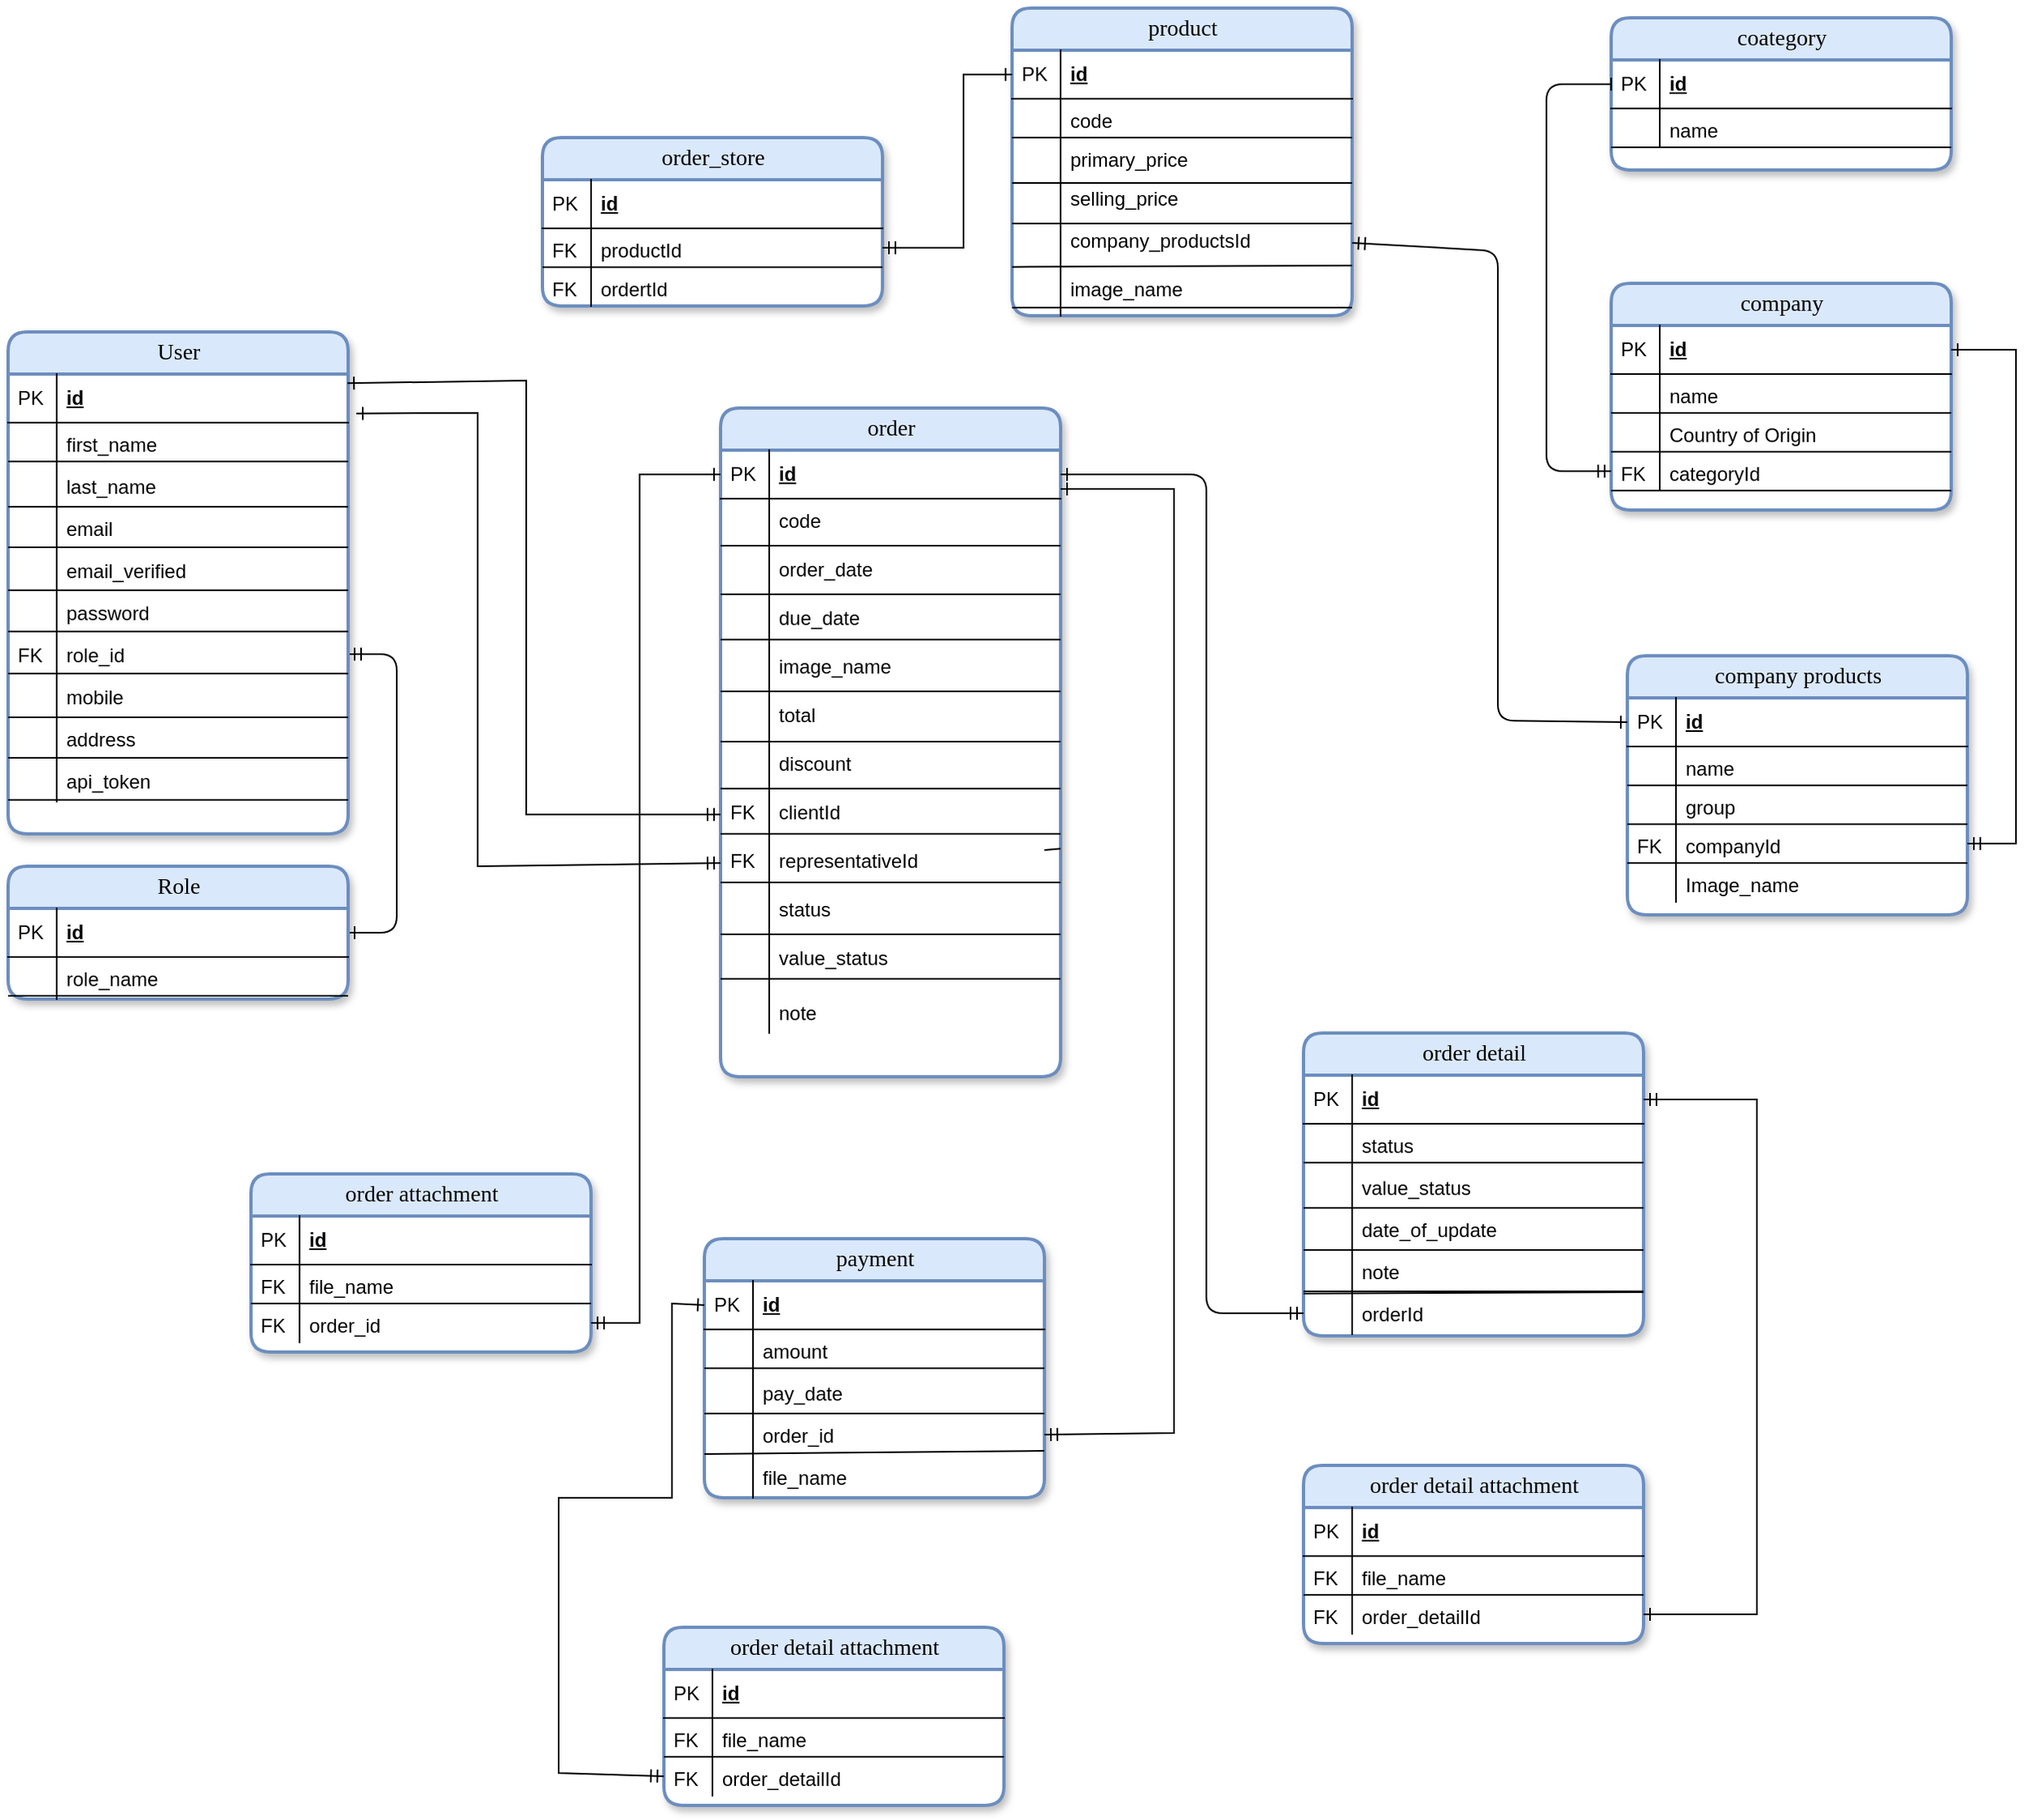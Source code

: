 <mxfile version="20.3.6" type="device"><diagram name="Page-1" id="e56a1550-8fbb-45ad-956c-1786394a9013"><mxGraphModel dx="3261" dy="641" grid="1" gridSize="10" guides="1" tooltips="1" connect="1" arrows="1" fold="1" page="1" pageScale="1" pageWidth="1100" pageHeight="850" background="none" math="0" shadow="0"><root><mxCell id="0"/><mxCell id="1" parent="0"/><mxCell id="2e49270ec7c68f3f-63" value="" style="edgeStyle=entityRelationEdgeStyle;html=1;endArrow=ERone;startArrow=ERmandOne;labelBackgroundColor=none;fontFamily=Verdana;fontSize=14;exitX=1;exitY=0.5;rounded=1;endFill=0;exitDx=0;exitDy=0;startFill=0;entryX=1;entryY=0.5;entryDx=0;entryDy=0;" parent="1" source="e-hIi4diTCiFNd4TFrJe-128" target="e-hIi4diTCiFNd4TFrJe-64" edge="1"><mxGeometry width="100" height="100" relative="1" as="geometry"><mxPoint x="-1860" y="375" as="sourcePoint"/><mxPoint x="-1870" y="720" as="targetPoint"/></mxGeometry></mxCell><mxCell id="2e49270ec7c68f3f-80" value="User" style="swimlane;html=1;fontStyle=0;childLayout=stackLayout;horizontal=1;startSize=26;fillColor=#dae8fc;horizontalStack=0;resizeParent=1;resizeLast=0;collapsible=1;marginBottom=0;swimlaneFillColor=#ffffff;align=center;shadow=1;comic=0;labelBackgroundColor=none;strokeWidth=2;fontFamily=Verdana;fontSize=14;strokeColor=#6c8ebf;glass=0;rotation=0;rounded=1;" parent="1" vertex="1"><mxGeometry x="-2160" y="270" width="210" height="310" as="geometry"/></mxCell><mxCell id="2e49270ec7c68f3f-81" value="id" style="shape=partialRectangle;top=0;left=0;right=0;bottom=1;html=1;align=left;verticalAlign=middle;fillColor=none;spacingLeft=34;spacingRight=4;whiteSpace=wrap;overflow=hidden;rotatable=0;points=[[0,0.5],[1,0.5]];portConstraint=eastwest;dropTarget=0;fontStyle=5;rounded=1;" parent="2e49270ec7c68f3f-80" vertex="1"><mxGeometry y="26" width="210" height="30" as="geometry"/></mxCell><mxCell id="2e49270ec7c68f3f-82" value="PK" style="shape=partialRectangle;top=0;left=0;bottom=0;html=1;fillColor=none;align=left;verticalAlign=middle;spacingLeft=4;spacingRight=4;whiteSpace=wrap;overflow=hidden;rotatable=0;points=[];portConstraint=eastwest;part=1;rounded=1;" parent="2e49270ec7c68f3f-81" vertex="1" connectable="0"><mxGeometry width="30" height="30" as="geometry"/></mxCell><mxCell id="2e49270ec7c68f3f-83" value="first_name" style="shape=partialRectangle;top=0;left=0;right=0;bottom=0;html=1;align=left;verticalAlign=top;fillColor=none;spacingLeft=34;spacingRight=4;whiteSpace=wrap;overflow=hidden;rotatable=0;points=[[0,0.5],[1,0.5]];portConstraint=eastwest;dropTarget=0;rounded=1;" parent="2e49270ec7c68f3f-80" vertex="1"><mxGeometry y="56" width="210" height="26" as="geometry"/></mxCell><mxCell id="2e49270ec7c68f3f-84" value="" style="shape=partialRectangle;top=0;left=0;bottom=0;html=1;fillColor=none;align=left;verticalAlign=top;spacingLeft=4;spacingRight=4;whiteSpace=wrap;overflow=hidden;rotatable=0;points=[];portConstraint=eastwest;part=1;rounded=1;" parent="2e49270ec7c68f3f-83" vertex="1" connectable="0"><mxGeometry width="30" height="26" as="geometry"/></mxCell><mxCell id="e-hIi4diTCiFNd4TFrJe-62" value="" style="endArrow=none;html=1;rounded=1;" parent="2e49270ec7c68f3f-80" edge="1"><mxGeometry width="50" height="50" relative="1" as="geometry"><mxPoint y="80" as="sourcePoint"/><mxPoint x="210" y="80" as="targetPoint"/></mxGeometry></mxCell><mxCell id="2e49270ec7c68f3f-85" value="last_name" style="shape=partialRectangle;top=0;left=0;right=0;bottom=0;html=1;align=left;verticalAlign=top;fillColor=none;spacingLeft=34;spacingRight=4;whiteSpace=wrap;overflow=hidden;rotatable=0;points=[[0,0.5],[1,0.5]];portConstraint=eastwest;dropTarget=0;rounded=1;" parent="2e49270ec7c68f3f-80" vertex="1"><mxGeometry y="82" width="210" height="26" as="geometry"/></mxCell><mxCell id="2e49270ec7c68f3f-86" value="" style="shape=partialRectangle;top=0;left=0;bottom=0;html=1;fillColor=none;align=left;verticalAlign=top;spacingLeft=4;spacingRight=4;whiteSpace=wrap;overflow=hidden;rotatable=0;points=[];portConstraint=eastwest;part=1;rounded=1;" parent="2e49270ec7c68f3f-85" vertex="1" connectable="0"><mxGeometry width="30" height="26" as="geometry"/></mxCell><mxCell id="e-hIi4diTCiFNd4TFrJe-54" value="" style="endArrow=none;html=1;rounded=1;" parent="2e49270ec7c68f3f-80" edge="1"><mxGeometry width="50" height="50" relative="1" as="geometry"><mxPoint y="108" as="sourcePoint"/><mxPoint x="210" y="108" as="targetPoint"/></mxGeometry></mxCell><mxCell id="2e49270ec7c68f3f-87" value="email" style="shape=partialRectangle;top=0;left=0;right=0;bottom=0;html=1;align=left;verticalAlign=top;fillColor=none;spacingLeft=34;spacingRight=4;whiteSpace=wrap;overflow=hidden;rotatable=0;points=[[0,0.5],[1,0.5]];portConstraint=eastwest;dropTarget=0;rounded=1;" parent="2e49270ec7c68f3f-80" vertex="1"><mxGeometry y="108" width="210" height="26" as="geometry"/></mxCell><mxCell id="2e49270ec7c68f3f-88" value="" style="shape=partialRectangle;top=0;left=0;bottom=0;html=1;fillColor=none;align=left;verticalAlign=top;spacingLeft=4;spacingRight=4;whiteSpace=wrap;overflow=hidden;rotatable=0;points=[];portConstraint=eastwest;part=1;rounded=1;" parent="2e49270ec7c68f3f-87" vertex="1" connectable="0"><mxGeometry width="30" height="26" as="geometry"/></mxCell><mxCell id="e-hIi4diTCiFNd4TFrJe-55" value="" style="endArrow=none;html=1;rounded=1;" parent="2e49270ec7c68f3f-80" edge="1"><mxGeometry width="50" height="50" relative="1" as="geometry"><mxPoint y="133" as="sourcePoint"/><mxPoint x="210" y="133" as="targetPoint"/></mxGeometry></mxCell><mxCell id="e-hIi4diTCiFNd4TFrJe-10" value="email_verified" style="shape=partialRectangle;top=0;left=0;right=0;bottom=0;html=1;align=left;verticalAlign=top;fillColor=none;spacingLeft=34;spacingRight=4;whiteSpace=wrap;overflow=hidden;rotatable=0;points=[[0,0.5],[1,0.5]];portConstraint=eastwest;dropTarget=0;rounded=1;" parent="2e49270ec7c68f3f-80" vertex="1"><mxGeometry y="134" width="210" height="26" as="geometry"/></mxCell><mxCell id="e-hIi4diTCiFNd4TFrJe-11" value="" style="shape=partialRectangle;top=0;left=0;bottom=0;html=1;fillColor=none;align=left;verticalAlign=top;spacingLeft=4;spacingRight=4;whiteSpace=wrap;overflow=hidden;rotatable=0;points=[];portConstraint=eastwest;part=1;rounded=1;" parent="e-hIi4diTCiFNd4TFrJe-10" vertex="1" connectable="0"><mxGeometry width="30" height="26" as="geometry"/></mxCell><mxCell id="2e49270ec7c68f3f-89" value="password" style="shape=partialRectangle;top=0;left=0;right=0;bottom=0;html=1;align=left;verticalAlign=top;fillColor=none;spacingLeft=34;spacingRight=4;whiteSpace=wrap;overflow=hidden;rotatable=0;points=[[0,0.5],[1,0.5]];portConstraint=eastwest;dropTarget=0;rounded=1;" parent="2e49270ec7c68f3f-80" vertex="1"><mxGeometry y="160" width="210" height="26" as="geometry"/></mxCell><mxCell id="2e49270ec7c68f3f-90" value="" style="shape=partialRectangle;top=0;left=0;bottom=0;html=1;fillColor=none;align=left;verticalAlign=top;spacingLeft=4;spacingRight=4;whiteSpace=wrap;overflow=hidden;rotatable=0;points=[];portConstraint=eastwest;part=1;rounded=1;" parent="2e49270ec7c68f3f-89" vertex="1" connectable="0"><mxGeometry width="30" height="26" as="geometry"/></mxCell><mxCell id="e-hIi4diTCiFNd4TFrJe-56" value="" style="endArrow=none;html=1;rounded=1;" parent="2e49270ec7c68f3f-80" edge="1"><mxGeometry width="50" height="50" relative="1" as="geometry"><mxPoint y="159.5" as="sourcePoint"/><mxPoint x="210" y="159.5" as="targetPoint"/></mxGeometry></mxCell><mxCell id="e-hIi4diTCiFNd4TFrJe-57" value="" style="endArrow=none;html=1;rounded=1;" parent="2e49270ec7c68f3f-80" edge="1"><mxGeometry width="50" height="50" relative="1" as="geometry"><mxPoint y="185" as="sourcePoint"/><mxPoint x="210" y="185" as="targetPoint"/></mxGeometry></mxCell><mxCell id="e-hIi4diTCiFNd4TFrJe-128" value="role_id" style="shape=partialRectangle;top=0;left=0;right=0;bottom=0;html=1;align=left;verticalAlign=top;fillColor=none;spacingLeft=34;spacingRight=4;whiteSpace=wrap;overflow=hidden;rotatable=0;points=[[0,0.5],[1,0.5]];portConstraint=eastwest;dropTarget=0;rounded=1;" parent="2e49270ec7c68f3f-80" vertex="1"><mxGeometry y="186" width="210" height="26" as="geometry"/></mxCell><mxCell id="e-hIi4diTCiFNd4TFrJe-129" value="FK" style="shape=partialRectangle;top=0;left=0;bottom=0;html=1;fillColor=none;align=left;verticalAlign=top;spacingLeft=4;spacingRight=4;whiteSpace=wrap;overflow=hidden;rotatable=0;points=[];portConstraint=eastwest;part=1;rounded=1;" parent="e-hIi4diTCiFNd4TFrJe-128" vertex="1" connectable="0"><mxGeometry width="30" height="26" as="geometry"/></mxCell><mxCell id="e-hIi4diTCiFNd4TFrJe-12" value="mobile" style="shape=partialRectangle;top=0;left=0;right=0;bottom=0;html=1;align=left;verticalAlign=top;fillColor=none;spacingLeft=34;spacingRight=4;whiteSpace=wrap;overflow=hidden;rotatable=0;points=[[0,0.5],[1,0.5]];portConstraint=eastwest;dropTarget=0;rounded=1;" parent="2e49270ec7c68f3f-80" vertex="1"><mxGeometry y="212" width="210" height="26" as="geometry"/></mxCell><mxCell id="e-hIi4diTCiFNd4TFrJe-13" value="" style="shape=partialRectangle;top=0;left=0;bottom=0;html=1;fillColor=none;align=left;verticalAlign=top;spacingLeft=4;spacingRight=4;whiteSpace=wrap;overflow=hidden;rotatable=0;points=[];portConstraint=eastwest;part=1;rounded=1;" parent="e-hIi4diTCiFNd4TFrJe-12" vertex="1" connectable="0"><mxGeometry width="30" height="26" as="geometry"/></mxCell><mxCell id="e-hIi4diTCiFNd4TFrJe-58" value="" style="endArrow=none;html=1;rounded=1;" parent="2e49270ec7c68f3f-80" edge="1"><mxGeometry width="50" height="50" relative="1" as="geometry"><mxPoint y="211" as="sourcePoint"/><mxPoint x="210" y="211" as="targetPoint"/></mxGeometry></mxCell><mxCell id="e-hIi4diTCiFNd4TFrJe-59" value="" style="endArrow=none;html=1;rounded=1;" parent="2e49270ec7c68f3f-80" edge="1"><mxGeometry width="50" height="50" relative="1" as="geometry"><mxPoint y="238" as="sourcePoint"/><mxPoint x="210" y="238" as="targetPoint"/></mxGeometry></mxCell><mxCell id="e-hIi4diTCiFNd4TFrJe-16" value="address" style="shape=partialRectangle;top=0;left=0;right=0;bottom=0;html=1;align=left;verticalAlign=top;fillColor=none;spacingLeft=34;spacingRight=4;whiteSpace=wrap;overflow=hidden;rotatable=0;points=[[0,0.5],[1,0.5]];portConstraint=eastwest;dropTarget=0;rounded=1;" parent="2e49270ec7c68f3f-80" vertex="1"><mxGeometry y="238" width="210" height="26" as="geometry"/></mxCell><mxCell id="e-hIi4diTCiFNd4TFrJe-17" value="" style="shape=partialRectangle;top=0;left=0;bottom=0;html=1;fillColor=none;align=left;verticalAlign=top;spacingLeft=4;spacingRight=4;whiteSpace=wrap;overflow=hidden;rotatable=0;points=[];portConstraint=eastwest;part=1;rounded=1;" parent="e-hIi4diTCiFNd4TFrJe-16" vertex="1" connectable="0"><mxGeometry width="30" height="26" as="geometry"/></mxCell><mxCell id="e-hIi4diTCiFNd4TFrJe-60" value="" style="endArrow=none;html=1;rounded=1;" parent="2e49270ec7c68f3f-80" edge="1"><mxGeometry width="50" height="50" relative="1" as="geometry"><mxPoint y="263" as="sourcePoint"/><mxPoint x="210" y="263" as="targetPoint"/></mxGeometry></mxCell><mxCell id="e-hIi4diTCiFNd4TFrJe-20" value="api_token" style="shape=partialRectangle;top=0;left=0;right=0;bottom=0;html=1;align=left;verticalAlign=top;fillColor=none;spacingLeft=34;spacingRight=4;whiteSpace=wrap;overflow=hidden;rotatable=0;points=[[0,0.5],[1,0.5]];portConstraint=eastwest;dropTarget=0;rounded=1;" parent="2e49270ec7c68f3f-80" vertex="1"><mxGeometry y="264" width="210" height="26" as="geometry"/></mxCell><mxCell id="e-hIi4diTCiFNd4TFrJe-21" value="" style="shape=partialRectangle;top=0;left=0;bottom=0;html=1;fillColor=none;align=left;verticalAlign=top;spacingLeft=4;spacingRight=4;whiteSpace=wrap;overflow=hidden;rotatable=0;points=[];portConstraint=eastwest;part=1;rounded=1;" parent="e-hIi4diTCiFNd4TFrJe-20" vertex="1" connectable="0"><mxGeometry width="30" height="26" as="geometry"/></mxCell><mxCell id="e-hIi4diTCiFNd4TFrJe-61" value="" style="endArrow=none;html=1;rounded=1;" parent="2e49270ec7c68f3f-80" edge="1"><mxGeometry width="50" height="50" relative="1" as="geometry"><mxPoint y="289" as="sourcePoint"/><mxPoint x="210" y="289" as="targetPoint"/></mxGeometry></mxCell><mxCell id="e-hIi4diTCiFNd4TFrJe-63" value="Role" style="swimlane;html=1;fontStyle=0;childLayout=stackLayout;horizontal=1;startSize=26;fillColor=#dae8fc;horizontalStack=0;resizeParent=1;resizeLast=0;collapsible=1;marginBottom=0;swimlaneFillColor=#ffffff;align=center;shadow=1;comic=0;labelBackgroundColor=none;strokeWidth=2;fontFamily=Verdana;fontSize=14;strokeColor=#6c8ebf;glass=0;rotation=0;rounded=1;" parent="1" vertex="1"><mxGeometry x="-2160" y="600" width="210" height="82" as="geometry"/></mxCell><mxCell id="e-hIi4diTCiFNd4TFrJe-64" value="id" style="shape=partialRectangle;top=0;left=0;right=0;bottom=1;html=1;align=left;verticalAlign=middle;fillColor=none;spacingLeft=34;spacingRight=4;whiteSpace=wrap;overflow=hidden;rotatable=0;points=[[0,0.5],[1,0.5]];portConstraint=eastwest;dropTarget=0;fontStyle=5;rounded=1;" parent="e-hIi4diTCiFNd4TFrJe-63" vertex="1"><mxGeometry y="26" width="210" height="30" as="geometry"/></mxCell><mxCell id="e-hIi4diTCiFNd4TFrJe-65" value="PK" style="shape=partialRectangle;top=0;left=0;bottom=0;html=1;fillColor=none;align=left;verticalAlign=middle;spacingLeft=4;spacingRight=4;whiteSpace=wrap;overflow=hidden;rotatable=0;points=[];portConstraint=eastwest;part=1;rounded=1;" parent="e-hIi4diTCiFNd4TFrJe-64" vertex="1" connectable="0"><mxGeometry width="30" height="30" as="geometry"/></mxCell><mxCell id="e-hIi4diTCiFNd4TFrJe-66" value="role_name" style="shape=partialRectangle;top=0;left=0;right=0;bottom=0;html=1;align=left;verticalAlign=top;fillColor=none;spacingLeft=34;spacingRight=4;whiteSpace=wrap;overflow=hidden;rotatable=0;points=[[0,0.5],[1,0.5]];portConstraint=eastwest;dropTarget=0;rounded=1;" parent="e-hIi4diTCiFNd4TFrJe-63" vertex="1"><mxGeometry y="56" width="210" height="26" as="geometry"/></mxCell><mxCell id="e-hIi4diTCiFNd4TFrJe-67" value="" style="shape=partialRectangle;top=0;left=0;bottom=0;html=1;fillColor=none;align=left;verticalAlign=top;spacingLeft=4;spacingRight=4;whiteSpace=wrap;overflow=hidden;rotatable=0;points=[];portConstraint=eastwest;part=1;rounded=1;" parent="e-hIi4diTCiFNd4TFrJe-66" vertex="1" connectable="0"><mxGeometry width="30" height="26" as="geometry"/></mxCell><mxCell id="e-hIi4diTCiFNd4TFrJe-68" value="" style="endArrow=none;html=1;rounded=1;" parent="e-hIi4diTCiFNd4TFrJe-63" edge="1"><mxGeometry width="50" height="50" relative="1" as="geometry"><mxPoint y="80" as="sourcePoint"/><mxPoint x="210" y="80" as="targetPoint"/></mxGeometry></mxCell><mxCell id="e-hIi4diTCiFNd4TFrJe-131" value="payment" style="swimlane;html=1;fontStyle=0;childLayout=stackLayout;horizontal=1;startSize=26;fillColor=#dae8fc;horizontalStack=0;resizeParent=1;resizeLast=0;collapsible=1;marginBottom=0;swimlaneFillColor=#ffffff;align=center;shadow=1;comic=0;labelBackgroundColor=none;strokeWidth=2;fontFamily=Verdana;fontSize=14;strokeColor=#6c8ebf;glass=0;rotation=0;rounded=1;" parent="1" vertex="1"><mxGeometry x="-1730" y="830" width="210" height="160" as="geometry"/></mxCell><mxCell id="e-hIi4diTCiFNd4TFrJe-132" value="id" style="shape=partialRectangle;top=0;left=0;right=0;bottom=1;html=1;align=left;verticalAlign=middle;fillColor=none;spacingLeft=34;spacingRight=4;whiteSpace=wrap;overflow=hidden;rotatable=0;points=[[0,0.5],[1,0.5]];portConstraint=eastwest;dropTarget=0;fontStyle=5;rounded=1;" parent="e-hIi4diTCiFNd4TFrJe-131" vertex="1"><mxGeometry y="26" width="210" height="30" as="geometry"/></mxCell><mxCell id="e-hIi4diTCiFNd4TFrJe-133" value="PK" style="shape=partialRectangle;top=0;left=0;bottom=0;html=1;fillColor=none;align=left;verticalAlign=middle;spacingLeft=4;spacingRight=4;whiteSpace=wrap;overflow=hidden;rotatable=0;points=[];portConstraint=eastwest;part=1;rounded=1;" parent="e-hIi4diTCiFNd4TFrJe-132" vertex="1" connectable="0"><mxGeometry width="30" height="30" as="geometry"/></mxCell><mxCell id="e-hIi4diTCiFNd4TFrJe-134" value="amount" style="shape=partialRectangle;top=0;left=0;right=0;bottom=0;html=1;align=left;verticalAlign=top;fillColor=none;spacingLeft=34;spacingRight=4;whiteSpace=wrap;overflow=hidden;rotatable=0;points=[[0,0.5],[1,0.5]];portConstraint=eastwest;dropTarget=0;rounded=1;" parent="e-hIi4diTCiFNd4TFrJe-131" vertex="1"><mxGeometry y="56" width="210" height="26" as="geometry"/></mxCell><mxCell id="e-hIi4diTCiFNd4TFrJe-135" value="" style="shape=partialRectangle;top=0;left=0;bottom=0;html=1;fillColor=none;align=left;verticalAlign=top;spacingLeft=4;spacingRight=4;whiteSpace=wrap;overflow=hidden;rotatable=0;points=[];portConstraint=eastwest;part=1;rounded=1;" parent="e-hIi4diTCiFNd4TFrJe-134" vertex="1" connectable="0"><mxGeometry width="30" height="26" as="geometry"/></mxCell><mxCell id="e-hIi4diTCiFNd4TFrJe-136" value="" style="endArrow=none;html=1;rounded=1;" parent="e-hIi4diTCiFNd4TFrJe-131" edge="1"><mxGeometry width="50" height="50" relative="1" as="geometry"><mxPoint y="80" as="sourcePoint"/><mxPoint x="210" y="80" as="targetPoint"/></mxGeometry></mxCell><mxCell id="e-hIi4diTCiFNd4TFrJe-137" value="" style="endArrow=none;html=1;rounded=1;" parent="e-hIi4diTCiFNd4TFrJe-131" edge="1"><mxGeometry width="50" height="50" relative="1" as="geometry"><mxPoint y="108" as="sourcePoint"/><mxPoint x="210" y="108" as="targetPoint"/></mxGeometry></mxCell><mxCell id="e-hIi4diTCiFNd4TFrJe-138" value="pay_date" style="shape=partialRectangle;top=0;left=0;right=0;bottom=0;html=1;align=left;verticalAlign=top;fillColor=none;spacingLeft=34;spacingRight=4;whiteSpace=wrap;overflow=hidden;rotatable=0;points=[[0,0.5],[1,0.5]];portConstraint=eastwest;dropTarget=0;rounded=1;" parent="e-hIi4diTCiFNd4TFrJe-131" vertex="1"><mxGeometry y="82" width="210" height="26" as="geometry"/></mxCell><mxCell id="e-hIi4diTCiFNd4TFrJe-139" value="" style="shape=partialRectangle;top=0;left=0;bottom=0;html=1;fillColor=none;align=left;verticalAlign=top;spacingLeft=4;spacingRight=4;whiteSpace=wrap;overflow=hidden;rotatable=0;points=[];portConstraint=eastwest;part=1;rounded=1;" parent="e-hIi4diTCiFNd4TFrJe-138" vertex="1" connectable="0"><mxGeometry width="30" height="26" as="geometry"/></mxCell><mxCell id="Q3U0R6Z0-Ioo4IeB44kt-125" value="order_id" style="shape=partialRectangle;top=0;left=0;right=0;bottom=0;html=1;align=left;verticalAlign=top;fillColor=none;spacingLeft=34;spacingRight=4;whiteSpace=wrap;overflow=hidden;rotatable=0;points=[[0,0.5],[1,0.5]];portConstraint=eastwest;dropTarget=0;rounded=1;" vertex="1" parent="e-hIi4diTCiFNd4TFrJe-131"><mxGeometry y="108" width="210" height="26" as="geometry"/></mxCell><mxCell id="Q3U0R6Z0-Ioo4IeB44kt-126" value="" style="shape=partialRectangle;top=0;left=0;bottom=0;html=1;fillColor=none;align=left;verticalAlign=top;spacingLeft=4;spacingRight=4;whiteSpace=wrap;overflow=hidden;rotatable=0;points=[];portConstraint=eastwest;part=1;rounded=1;" vertex="1" connectable="0" parent="Q3U0R6Z0-Ioo4IeB44kt-125"><mxGeometry width="30" height="26" as="geometry"/></mxCell><mxCell id="Q3U0R6Z0-Ioo4IeB44kt-130" value="" style="endArrow=none;html=1;rounded=0;strokeColor=#000000;fontSize=13;entryX=1;entryY=-0.115;entryDx=0;entryDy=0;entryPerimeter=0;" edge="1" parent="e-hIi4diTCiFNd4TFrJe-131" target="Q3U0R6Z0-Ioo4IeB44kt-127"><mxGeometry width="50" height="50" relative="1" as="geometry"><mxPoint y="133" as="sourcePoint"/><mxPoint x="110" y="133" as="targetPoint"/></mxGeometry></mxCell><mxCell id="Q3U0R6Z0-Ioo4IeB44kt-127" value="file_name" style="shape=partialRectangle;top=0;left=0;right=0;bottom=0;html=1;align=left;verticalAlign=top;fillColor=none;spacingLeft=34;spacingRight=4;whiteSpace=wrap;overflow=hidden;rotatable=0;points=[[0,0.5],[1,0.5]];portConstraint=eastwest;dropTarget=0;rounded=1;" vertex="1" parent="e-hIi4diTCiFNd4TFrJe-131"><mxGeometry y="134" width="210" height="26" as="geometry"/></mxCell><mxCell id="Q3U0R6Z0-Ioo4IeB44kt-128" value="" style="shape=partialRectangle;top=0;left=0;bottom=0;html=1;fillColor=none;align=left;verticalAlign=top;spacingLeft=4;spacingRight=4;whiteSpace=wrap;overflow=hidden;rotatable=0;points=[];portConstraint=eastwest;part=1;rounded=1;" vertex="1" connectable="0" parent="Q3U0R6Z0-Ioo4IeB44kt-127"><mxGeometry width="30" height="26" as="geometry"/></mxCell><mxCell id="e-hIi4diTCiFNd4TFrJe-166" value="order detail" style="swimlane;html=1;fontStyle=0;childLayout=stackLayout;horizontal=1;startSize=26;fillColor=#dae8fc;horizontalStack=0;resizeParent=1;resizeLast=0;collapsible=1;marginBottom=0;swimlaneFillColor=#ffffff;align=center;shadow=1;comic=0;labelBackgroundColor=none;strokeWidth=2;fontFamily=Verdana;fontSize=14;strokeColor=#6c8ebf;glass=0;rotation=0;rounded=1;" parent="1" vertex="1"><mxGeometry x="-1360" y="703" width="210" height="187" as="geometry"/></mxCell><mxCell id="Q3U0R6Z0-Ioo4IeB44kt-101" value="id" style="shape=partialRectangle;top=0;left=0;right=0;bottom=1;html=1;align=left;verticalAlign=middle;fillColor=none;spacingLeft=34;spacingRight=4;whiteSpace=wrap;overflow=hidden;rotatable=0;points=[[0,0.5],[1,0.5]];portConstraint=eastwest;dropTarget=0;fontStyle=5;rounded=1;" vertex="1" parent="e-hIi4diTCiFNd4TFrJe-166"><mxGeometry y="26" width="210" height="30" as="geometry"/></mxCell><mxCell id="Q3U0R6Z0-Ioo4IeB44kt-102" value="PK" style="shape=partialRectangle;top=0;left=0;bottom=0;html=1;fillColor=none;align=left;verticalAlign=middle;spacingLeft=4;spacingRight=4;whiteSpace=wrap;overflow=hidden;rotatable=0;points=[];portConstraint=eastwest;part=1;rounded=1;" vertex="1" connectable="0" parent="Q3U0R6Z0-Ioo4IeB44kt-101"><mxGeometry width="30" height="30" as="geometry"/></mxCell><mxCell id="e-hIi4diTCiFNd4TFrJe-169" value="status" style="shape=partialRectangle;top=0;left=0;right=0;bottom=0;html=1;align=left;verticalAlign=top;fillColor=none;spacingLeft=34;spacingRight=4;whiteSpace=wrap;overflow=hidden;rotatable=0;points=[[0,0.5],[1,0.5]];portConstraint=eastwest;dropTarget=0;rounded=1;" parent="e-hIi4diTCiFNd4TFrJe-166" vertex="1"><mxGeometry y="56" width="210" height="26" as="geometry"/></mxCell><mxCell id="e-hIi4diTCiFNd4TFrJe-170" value="" style="shape=partialRectangle;top=0;left=0;bottom=0;html=1;fillColor=none;align=left;verticalAlign=top;spacingLeft=4;spacingRight=4;whiteSpace=wrap;overflow=hidden;rotatable=0;points=[];portConstraint=eastwest;part=1;rounded=1;" parent="e-hIi4diTCiFNd4TFrJe-169" vertex="1" connectable="0"><mxGeometry width="30" height="26" as="geometry"/></mxCell><mxCell id="e-hIi4diTCiFNd4TFrJe-171" value="" style="endArrow=none;html=1;rounded=1;" parent="e-hIi4diTCiFNd4TFrJe-166" edge="1"><mxGeometry width="50" height="50" relative="1" as="geometry"><mxPoint y="80" as="sourcePoint"/><mxPoint x="210" y="80" as="targetPoint"/></mxGeometry></mxCell><mxCell id="e-hIi4diTCiFNd4TFrJe-172" value="" style="endArrow=none;html=1;rounded=1;" parent="e-hIi4diTCiFNd4TFrJe-166" edge="1"><mxGeometry width="50" height="50" relative="1" as="geometry"><mxPoint y="108" as="sourcePoint"/><mxPoint x="210" y="108" as="targetPoint"/></mxGeometry></mxCell><mxCell id="e-hIi4diTCiFNd4TFrJe-173" value="value_status" style="shape=partialRectangle;top=0;left=0;right=0;bottom=0;html=1;align=left;verticalAlign=top;fillColor=none;spacingLeft=34;spacingRight=4;whiteSpace=wrap;overflow=hidden;rotatable=0;points=[[0,0.5],[1,0.5]];portConstraint=eastwest;dropTarget=0;rounded=1;" parent="e-hIi4diTCiFNd4TFrJe-166" vertex="1"><mxGeometry y="82" width="210" height="26" as="geometry"/></mxCell><mxCell id="e-hIi4diTCiFNd4TFrJe-174" value="" style="shape=partialRectangle;top=0;left=0;bottom=0;html=1;fillColor=none;align=left;verticalAlign=top;spacingLeft=4;spacingRight=4;whiteSpace=wrap;overflow=hidden;rotatable=0;points=[];portConstraint=eastwest;part=1;rounded=1;" parent="e-hIi4diTCiFNd4TFrJe-173" vertex="1" connectable="0"><mxGeometry width="30" height="26" as="geometry"/></mxCell><mxCell id="e-hIi4diTCiFNd4TFrJe-175" value="date_of_update" style="shape=partialRectangle;top=0;left=0;right=0;bottom=0;html=1;align=left;verticalAlign=top;fillColor=none;spacingLeft=34;spacingRight=4;whiteSpace=wrap;overflow=hidden;rotatable=0;points=[[0,0.5],[1,0.5]];portConstraint=eastwest;dropTarget=0;rounded=1;" parent="e-hIi4diTCiFNd4TFrJe-166" vertex="1"><mxGeometry y="108" width="210" height="26" as="geometry"/></mxCell><mxCell id="e-hIi4diTCiFNd4TFrJe-176" value="" style="shape=partialRectangle;top=0;left=0;bottom=0;html=1;fillColor=none;align=left;verticalAlign=top;spacingLeft=4;spacingRight=4;whiteSpace=wrap;overflow=hidden;rotatable=0;points=[];portConstraint=eastwest;part=1;rounded=1;" parent="e-hIi4diTCiFNd4TFrJe-175" vertex="1" connectable="0"><mxGeometry width="30" height="26" as="geometry"/></mxCell><mxCell id="Q3U0R6Z0-Ioo4IeB44kt-108" value="" style="endArrow=none;html=1;rounded=1;" edge="1" parent="e-hIi4diTCiFNd4TFrJe-166"><mxGeometry width="50" height="50" relative="1" as="geometry"><mxPoint y="134" as="sourcePoint"/><mxPoint x="210" y="134" as="targetPoint"/></mxGeometry></mxCell><mxCell id="e-hIi4diTCiFNd4TFrJe-178" value="note" style="shape=partialRectangle;top=0;left=0;right=0;bottom=0;html=1;align=left;verticalAlign=top;fillColor=none;spacingLeft=34;spacingRight=4;whiteSpace=wrap;overflow=hidden;rotatable=0;points=[[0,0.5],[1,0.5]];portConstraint=eastwest;dropTarget=0;rounded=1;" parent="e-hIi4diTCiFNd4TFrJe-166" vertex="1"><mxGeometry y="134" width="210" height="26" as="geometry"/></mxCell><mxCell id="e-hIi4diTCiFNd4TFrJe-179" value="" style="shape=partialRectangle;top=0;left=0;bottom=0;html=1;fillColor=none;align=left;verticalAlign=top;spacingLeft=4;spacingRight=4;whiteSpace=wrap;overflow=hidden;rotatable=0;points=[];portConstraint=eastwest;part=1;rounded=1;" parent="e-hIi4diTCiFNd4TFrJe-178" vertex="1" connectable="0"><mxGeometry width="30" height="26" as="geometry"/></mxCell><mxCell id="e-hIi4diTCiFNd4TFrJe-180" value="" style="endArrow=none;html=1;rounded=1;strokeColor=#000000;" parent="e-hIi4diTCiFNd4TFrJe-166" edge="1"><mxGeometry width="50" height="50" relative="1" as="geometry"><mxPoint y="159.5" as="sourcePoint"/><mxPoint x="210" y="159.5" as="targetPoint"/></mxGeometry></mxCell><mxCell id="Q3U0R6Z0-Ioo4IeB44kt-109" value="" style="endArrow=none;html=1;rounded=1;fontColor=#000000;entryX=0.998;entryY=-0.083;entryDx=0;entryDy=0;entryPerimeter=0;exitX=-0.002;exitY=-0.051;exitDx=0;exitDy=0;exitPerimeter=0;" edge="1" parent="e-hIi4diTCiFNd4TFrJe-166"><mxGeometry width="50" height="50" relative="1" as="geometry"><mxPoint y="160.834" as="sourcePoint"/><mxPoint x="210" y="160.002" as="targetPoint"/></mxGeometry></mxCell><mxCell id="Q3U0R6Z0-Ioo4IeB44kt-113" value="orderId" style="shape=partialRectangle;top=0;left=0;right=0;bottom=0;html=1;align=left;verticalAlign=top;fillColor=none;spacingLeft=34;spacingRight=4;whiteSpace=wrap;overflow=hidden;rotatable=0;points=[[0,0.5],[1,0.5]];portConstraint=eastwest;dropTarget=0;rounded=1;" vertex="1" parent="e-hIi4diTCiFNd4TFrJe-166"><mxGeometry y="160" width="210" height="26" as="geometry"/></mxCell><mxCell id="Q3U0R6Z0-Ioo4IeB44kt-114" value="" style="shape=partialRectangle;top=0;left=0;bottom=0;html=1;fillColor=none;align=left;verticalAlign=top;spacingLeft=4;spacingRight=4;whiteSpace=wrap;overflow=hidden;rotatable=0;points=[];portConstraint=eastwest;part=1;rounded=1;" vertex="1" connectable="0" parent="Q3U0R6Z0-Ioo4IeB44kt-113"><mxGeometry width="30" height="26" as="geometry"/></mxCell><mxCell id="e-hIi4diTCiFNd4TFrJe-211" value="&lt;font style=&quot;font-size: 14px;&quot;&gt;order attachment&lt;/font&gt;" style="swimlane;html=1;fontStyle=0;childLayout=stackLayout;horizontal=1;startSize=26;fillColor=#dae8fc;horizontalStack=0;resizeParent=1;resizeLast=0;collapsible=1;marginBottom=0;swimlaneFillColor=#ffffff;align=center;shadow=1;comic=0;labelBackgroundColor=none;strokeWidth=2;fontFamily=Verdana;fontSize=14;strokeColor=#6c8ebf;glass=0;rotation=0;rounded=1;" parent="1" vertex="1"><mxGeometry x="-2010" y="790" width="210" height="110" as="geometry"/></mxCell><mxCell id="e-hIi4diTCiFNd4TFrJe-216" value="" style="endArrow=none;html=1;rounded=1;" parent="e-hIi4diTCiFNd4TFrJe-211" edge="1"><mxGeometry width="50" height="50" relative="1" as="geometry"><mxPoint y="80" as="sourcePoint"/><mxPoint x="210" y="80" as="targetPoint"/></mxGeometry></mxCell><mxCell id="e-hIi4diTCiFNd4TFrJe-343" value="id" style="shape=partialRectangle;top=0;left=0;right=0;bottom=1;html=1;align=left;verticalAlign=middle;fillColor=none;spacingLeft=34;spacingRight=4;whiteSpace=wrap;overflow=hidden;rotatable=0;points=[[0,0.5],[1,0.5]];portConstraint=eastwest;dropTarget=0;fontStyle=5;rounded=1;" parent="e-hIi4diTCiFNd4TFrJe-211" vertex="1"><mxGeometry y="26" width="210" height="30" as="geometry"/></mxCell><mxCell id="e-hIi4diTCiFNd4TFrJe-344" value="PK" style="shape=partialRectangle;top=0;left=0;bottom=0;html=1;fillColor=none;align=left;verticalAlign=middle;spacingLeft=4;spacingRight=4;whiteSpace=wrap;overflow=hidden;rotatable=0;points=[];portConstraint=eastwest;part=1;rounded=1;" parent="e-hIi4diTCiFNd4TFrJe-343" vertex="1" connectable="0"><mxGeometry width="30" height="30" as="geometry"/></mxCell><mxCell id="Q3U0R6Z0-Ioo4IeB44kt-99" value="file_name" style="shape=partialRectangle;top=0;left=0;right=0;bottom=0;html=1;align=left;verticalAlign=top;fillColor=none;spacingLeft=34;spacingRight=4;whiteSpace=wrap;overflow=hidden;rotatable=0;points=[[0,0.5],[1,0.5]];portConstraint=eastwest;dropTarget=0;rounded=1;" vertex="1" parent="e-hIi4diTCiFNd4TFrJe-211"><mxGeometry y="56" width="210" height="24" as="geometry"/></mxCell><mxCell id="Q3U0R6Z0-Ioo4IeB44kt-100" value="FK" style="shape=partialRectangle;top=0;left=0;bottom=0;html=1;fillColor=none;align=left;verticalAlign=top;spacingLeft=4;spacingRight=4;whiteSpace=wrap;overflow=hidden;rotatable=0;points=[];portConstraint=eastwest;part=1;rounded=1;" vertex="1" connectable="0" parent="Q3U0R6Z0-Ioo4IeB44kt-99"><mxGeometry width="30" height="24" as="geometry"/></mxCell><mxCell id="Q3U0R6Z0-Ioo4IeB44kt-47" value="order_id" style="shape=partialRectangle;top=0;left=0;right=0;bottom=0;html=1;align=left;verticalAlign=top;fillColor=none;spacingLeft=34;spacingRight=4;whiteSpace=wrap;overflow=hidden;rotatable=0;points=[[0,0.5],[1,0.5]];portConstraint=eastwest;dropTarget=0;rounded=1;" vertex="1" parent="e-hIi4diTCiFNd4TFrJe-211"><mxGeometry y="80" width="210" height="24" as="geometry"/></mxCell><mxCell id="Q3U0R6Z0-Ioo4IeB44kt-48" value="FK" style="shape=partialRectangle;top=0;left=0;bottom=0;html=1;fillColor=none;align=left;verticalAlign=top;spacingLeft=4;spacingRight=4;whiteSpace=wrap;overflow=hidden;rotatable=0;points=[];portConstraint=eastwest;part=1;rounded=1;" vertex="1" connectable="0" parent="Q3U0R6Z0-Ioo4IeB44kt-47"><mxGeometry width="30" height="24" as="geometry"/></mxCell><mxCell id="e-hIi4diTCiFNd4TFrJe-239" value="product" style="swimlane;html=1;fontStyle=0;childLayout=stackLayout;horizontal=1;startSize=26;fillColor=#dae8fc;horizontalStack=0;resizeParent=1;resizeLast=0;collapsible=1;marginBottom=0;swimlaneFillColor=#ffffff;align=center;shadow=1;comic=0;labelBackgroundColor=none;strokeWidth=2;fontFamily=Verdana;fontSize=14;strokeColor=#6c8ebf;glass=0;rotation=0;rounded=1;" parent="1" vertex="1"><mxGeometry x="-1540" y="70" width="210" height="190" as="geometry"/></mxCell><mxCell id="e-hIi4diTCiFNd4TFrJe-244" value="" style="endArrow=none;html=1;rounded=1;" parent="e-hIi4diTCiFNd4TFrJe-239" edge="1"><mxGeometry width="50" height="50" relative="1" as="geometry"><mxPoint y="80" as="sourcePoint"/><mxPoint x="210" y="80" as="targetPoint"/></mxGeometry></mxCell><mxCell id="e-hIi4diTCiFNd4TFrJe-245" value="" style="endArrow=none;html=1;rounded=1;" parent="e-hIi4diTCiFNd4TFrJe-239" edge="1"><mxGeometry width="50" height="50" relative="1" as="geometry"><mxPoint y="108" as="sourcePoint"/><mxPoint x="210" y="108" as="targetPoint"/></mxGeometry></mxCell><mxCell id="e-hIi4diTCiFNd4TFrJe-250" value="" style="endArrow=none;html=1;rounded=1;" parent="e-hIi4diTCiFNd4TFrJe-239" edge="1"><mxGeometry width="50" height="50" relative="1" as="geometry"><mxPoint y="133" as="sourcePoint"/><mxPoint x="210" y="133" as="targetPoint"/></mxGeometry></mxCell><mxCell id="e-hIi4diTCiFNd4TFrJe-256" value="" style="endArrow=none;html=1;rounded=1;" parent="e-hIi4diTCiFNd4TFrJe-239" edge="1"><mxGeometry width="50" height="50" relative="1" as="geometry"><mxPoint y="185" as="sourcePoint"/><mxPoint x="210" y="185" as="targetPoint"/></mxGeometry></mxCell><mxCell id="Q3U0R6Z0-Ioo4IeB44kt-50" value="id" style="shape=partialRectangle;top=0;left=0;right=0;bottom=1;html=1;align=left;verticalAlign=middle;fillColor=none;spacingLeft=34;spacingRight=4;whiteSpace=wrap;overflow=hidden;rotatable=0;points=[[0,0.5],[1,0.5]];portConstraint=eastwest;dropTarget=0;fontStyle=5;rounded=1;" vertex="1" parent="e-hIi4diTCiFNd4TFrJe-239"><mxGeometry y="26" width="210" height="30" as="geometry"/></mxCell><mxCell id="Q3U0R6Z0-Ioo4IeB44kt-51" value="PK" style="shape=partialRectangle;top=0;left=0;bottom=0;html=1;fillColor=none;align=left;verticalAlign=middle;spacingLeft=4;spacingRight=4;whiteSpace=wrap;overflow=hidden;rotatable=0;points=[];portConstraint=eastwest;part=1;rounded=1;" vertex="1" connectable="0" parent="Q3U0R6Z0-Ioo4IeB44kt-50"><mxGeometry width="30" height="30" as="geometry"/></mxCell><mxCell id="Q3U0R6Z0-Ioo4IeB44kt-54" value="code" style="shape=partialRectangle;top=0;left=0;right=0;bottom=0;html=1;align=left;verticalAlign=top;fillColor=none;spacingLeft=34;spacingRight=4;whiteSpace=wrap;overflow=hidden;rotatable=0;points=[[0,0.5],[1,0.5]];portConstraint=eastwest;dropTarget=0;rounded=1;" vertex="1" parent="e-hIi4diTCiFNd4TFrJe-239"><mxGeometry y="56" width="210" height="24" as="geometry"/></mxCell><mxCell id="Q3U0R6Z0-Ioo4IeB44kt-55" value="" style="shape=partialRectangle;top=0;left=0;bottom=0;html=1;fillColor=none;align=left;verticalAlign=top;spacingLeft=4;spacingRight=4;whiteSpace=wrap;overflow=hidden;rotatable=0;points=[];portConstraint=eastwest;part=1;rounded=1;" vertex="1" connectable="0" parent="Q3U0R6Z0-Ioo4IeB44kt-54"><mxGeometry width="30" height="24" as="geometry"/></mxCell><mxCell id="Q3U0R6Z0-Ioo4IeB44kt-57" value="primary_price" style="shape=partialRectangle;top=0;left=0;right=0;bottom=0;html=1;align=left;verticalAlign=top;fillColor=none;spacingLeft=34;spacingRight=4;whiteSpace=wrap;overflow=hidden;rotatable=0;points=[[0,0.5],[1,0.5]];portConstraint=eastwest;dropTarget=0;rounded=1;" vertex="1" parent="e-hIi4diTCiFNd4TFrJe-239"><mxGeometry y="80" width="210" height="24" as="geometry"/></mxCell><mxCell id="Q3U0R6Z0-Ioo4IeB44kt-58" value="" style="shape=partialRectangle;top=0;left=0;bottom=0;html=1;fillColor=none;align=left;verticalAlign=top;spacingLeft=4;spacingRight=4;whiteSpace=wrap;overflow=hidden;rotatable=0;points=[];portConstraint=eastwest;part=1;rounded=1;" vertex="1" connectable="0" parent="Q3U0R6Z0-Ioo4IeB44kt-57"><mxGeometry width="30" height="24" as="geometry"/></mxCell><mxCell id="Q3U0R6Z0-Ioo4IeB44kt-59" value="selling_price" style="shape=partialRectangle;top=0;left=0;right=0;bottom=0;html=1;align=left;verticalAlign=top;fillColor=none;spacingLeft=34;spacingRight=4;whiteSpace=wrap;overflow=hidden;rotatable=0;points=[[0,0.5],[1,0.5]];portConstraint=eastwest;dropTarget=0;rounded=1;" vertex="1" parent="e-hIi4diTCiFNd4TFrJe-239"><mxGeometry y="104" width="210" height="26" as="geometry"/></mxCell><mxCell id="Q3U0R6Z0-Ioo4IeB44kt-60" value="" style="shape=partialRectangle;top=0;left=0;bottom=0;html=1;fillColor=none;align=left;verticalAlign=top;spacingLeft=4;spacingRight=4;whiteSpace=wrap;overflow=hidden;rotatable=0;points=[];portConstraint=eastwest;part=1;rounded=1;" vertex="1" connectable="0" parent="Q3U0R6Z0-Ioo4IeB44kt-59"><mxGeometry width="30" height="26" as="geometry"/></mxCell><mxCell id="Q3U0R6Z0-Ioo4IeB44kt-61" value="company_productsId" style="shape=partialRectangle;top=0;left=0;right=0;bottom=0;html=1;align=left;verticalAlign=top;fillColor=none;spacingLeft=34;spacingRight=4;whiteSpace=wrap;overflow=hidden;rotatable=0;points=[[0,0.5],[1,0.5]];portConstraint=eastwest;dropTarget=0;rounded=1;" vertex="1" parent="e-hIi4diTCiFNd4TFrJe-239"><mxGeometry y="130" width="210" height="30" as="geometry"/></mxCell><mxCell id="Q3U0R6Z0-Ioo4IeB44kt-62" value="" style="shape=partialRectangle;top=0;left=0;bottom=0;html=1;fillColor=none;align=left;verticalAlign=top;spacingLeft=4;spacingRight=4;whiteSpace=wrap;overflow=hidden;rotatable=0;points=[];portConstraint=eastwest;part=1;rounded=1;" vertex="1" connectable="0" parent="Q3U0R6Z0-Ioo4IeB44kt-61"><mxGeometry width="30" height="30.0" as="geometry"/></mxCell><mxCell id="e-hIi4diTCiFNd4TFrJe-257" value="" style="endArrow=none;html=1;rounded=1;fontColor=#000000;entryX=0.998;entryY=-0.083;entryDx=0;entryDy=0;entryPerimeter=0;exitX=-0.002;exitY=-0.051;exitDx=0;exitDy=0;exitPerimeter=0;" parent="e-hIi4diTCiFNd4TFrJe-239" edge="1"><mxGeometry width="50" height="50" relative="1" as="geometry"><mxPoint x="-7.278e-14" y="159.834" as="sourcePoint"/><mxPoint x="210.0" y="159.002" as="targetPoint"/></mxGeometry></mxCell><mxCell id="Q3U0R6Z0-Ioo4IeB44kt-63" value="image_name" style="shape=partialRectangle;top=0;left=0;right=0;bottom=0;html=1;align=left;verticalAlign=top;fillColor=none;spacingLeft=34;spacingRight=4;whiteSpace=wrap;overflow=hidden;rotatable=0;points=[[0,0.5],[1,0.5]];portConstraint=eastwest;dropTarget=0;rounded=1;" vertex="1" parent="e-hIi4diTCiFNd4TFrJe-239"><mxGeometry y="160" width="210" height="30" as="geometry"/></mxCell><mxCell id="Q3U0R6Z0-Ioo4IeB44kt-64" value="" style="shape=partialRectangle;top=0;left=0;bottom=0;html=1;fillColor=none;align=left;verticalAlign=top;spacingLeft=4;spacingRight=4;whiteSpace=wrap;overflow=hidden;rotatable=0;points=[];portConstraint=eastwest;part=1;rounded=1;" vertex="1" connectable="0" parent="Q3U0R6Z0-Ioo4IeB44kt-63"><mxGeometry width="30" height="30.0" as="geometry"/></mxCell><mxCell id="e-hIi4diTCiFNd4TFrJe-287" value="company products" style="swimlane;html=1;fontStyle=0;childLayout=stackLayout;horizontal=1;startSize=26;fillColor=#dae8fc;horizontalStack=0;resizeParent=1;resizeLast=0;collapsible=1;marginBottom=0;swimlaneFillColor=#ffffff;align=center;shadow=1;comic=0;labelBackgroundColor=none;strokeWidth=2;fontFamily=Verdana;fontSize=14;strokeColor=#6c8ebf;glass=0;rotation=0;rounded=1;" parent="1" vertex="1"><mxGeometry x="-1160" y="470" width="210" height="160" as="geometry"/></mxCell><mxCell id="e-hIi4diTCiFNd4TFrJe-288" value="id" style="shape=partialRectangle;top=0;left=0;right=0;bottom=1;html=1;align=left;verticalAlign=middle;fillColor=none;spacingLeft=34;spacingRight=4;whiteSpace=wrap;overflow=hidden;rotatable=0;points=[[0,0.5],[1,0.5]];portConstraint=eastwest;dropTarget=0;fontStyle=5;rounded=1;" parent="e-hIi4diTCiFNd4TFrJe-287" vertex="1"><mxGeometry y="26" width="210" height="30" as="geometry"/></mxCell><mxCell id="e-hIi4diTCiFNd4TFrJe-289" value="PK" style="shape=partialRectangle;top=0;left=0;bottom=0;html=1;fillColor=none;align=left;verticalAlign=middle;spacingLeft=4;spacingRight=4;whiteSpace=wrap;overflow=hidden;rotatable=0;points=[];portConstraint=eastwest;part=1;rounded=1;" parent="e-hIi4diTCiFNd4TFrJe-288" vertex="1" connectable="0"><mxGeometry width="30" height="30" as="geometry"/></mxCell><mxCell id="e-hIi4diTCiFNd4TFrJe-290" value="name" style="shape=partialRectangle;top=0;left=0;right=0;bottom=0;html=1;align=left;verticalAlign=top;fillColor=none;spacingLeft=34;spacingRight=4;whiteSpace=wrap;overflow=hidden;rotatable=0;points=[[0,0.5],[1,0.5]];portConstraint=eastwest;dropTarget=0;rounded=1;" parent="e-hIi4diTCiFNd4TFrJe-287" vertex="1"><mxGeometry y="56" width="210" height="24" as="geometry"/></mxCell><mxCell id="e-hIi4diTCiFNd4TFrJe-291" value="" style="shape=partialRectangle;top=0;left=0;bottom=0;html=1;fillColor=none;align=left;verticalAlign=top;spacingLeft=4;spacingRight=4;whiteSpace=wrap;overflow=hidden;rotatable=0;points=[];portConstraint=eastwest;part=1;rounded=1;" parent="e-hIi4diTCiFNd4TFrJe-290" vertex="1" connectable="0"><mxGeometry width="30" height="24" as="geometry"/></mxCell><mxCell id="e-hIi4diTCiFNd4TFrJe-292" value="" style="endArrow=none;html=1;rounded=1;" parent="e-hIi4diTCiFNd4TFrJe-287" edge="1"><mxGeometry width="50" height="50" relative="1" as="geometry"><mxPoint y="80" as="sourcePoint"/><mxPoint x="210" y="80" as="targetPoint"/></mxGeometry></mxCell><mxCell id="Q3U0R6Z0-Ioo4IeB44kt-13" value="group" style="shape=partialRectangle;top=0;left=0;right=0;bottom=0;html=1;align=left;verticalAlign=top;fillColor=none;spacingLeft=34;spacingRight=4;whiteSpace=wrap;overflow=hidden;rotatable=0;points=[[0,0.5],[1,0.5]];portConstraint=eastwest;dropTarget=0;rounded=1;" vertex="1" parent="e-hIi4diTCiFNd4TFrJe-287"><mxGeometry y="80" width="210" height="24" as="geometry"/></mxCell><mxCell id="Q3U0R6Z0-Ioo4IeB44kt-14" value="" style="shape=partialRectangle;top=0;left=0;bottom=0;html=1;fillColor=none;align=left;verticalAlign=top;spacingLeft=4;spacingRight=4;whiteSpace=wrap;overflow=hidden;rotatable=0;points=[];portConstraint=eastwest;part=1;rounded=1;" vertex="1" connectable="0" parent="Q3U0R6Z0-Ioo4IeB44kt-13"><mxGeometry width="30" height="24" as="geometry"/></mxCell><mxCell id="Q3U0R6Z0-Ioo4IeB44kt-15" value="" style="endArrow=none;html=1;rounded=1;" edge="1" parent="e-hIi4diTCiFNd4TFrJe-287"><mxGeometry width="50" height="50" relative="1" as="geometry"><mxPoint y="104" as="sourcePoint"/><mxPoint x="210" y="104" as="targetPoint"/></mxGeometry></mxCell><mxCell id="Q3U0R6Z0-Ioo4IeB44kt-16" value="companyId" style="shape=partialRectangle;top=0;left=0;right=0;bottom=0;html=1;align=left;verticalAlign=top;fillColor=none;spacingLeft=34;spacingRight=4;whiteSpace=wrap;overflow=hidden;rotatable=0;points=[[0,0.5],[1,0.5]];portConstraint=eastwest;dropTarget=0;rounded=1;" vertex="1" parent="e-hIi4diTCiFNd4TFrJe-287"><mxGeometry y="104" width="210" height="24" as="geometry"/></mxCell><mxCell id="Q3U0R6Z0-Ioo4IeB44kt-17" value="FK" style="shape=partialRectangle;top=0;left=0;bottom=0;html=1;fillColor=none;align=left;verticalAlign=top;spacingLeft=4;spacingRight=4;whiteSpace=wrap;overflow=hidden;rotatable=0;points=[];portConstraint=eastwest;part=1;rounded=1;" vertex="1" connectable="0" parent="Q3U0R6Z0-Ioo4IeB44kt-16"><mxGeometry width="30" height="24" as="geometry"/></mxCell><mxCell id="Q3U0R6Z0-Ioo4IeB44kt-18" value="" style="endArrow=none;html=1;rounded=1;" edge="1" parent="e-hIi4diTCiFNd4TFrJe-287"><mxGeometry width="50" height="50" relative="1" as="geometry"><mxPoint y="128" as="sourcePoint"/><mxPoint x="210" y="128" as="targetPoint"/></mxGeometry></mxCell><mxCell id="Q3U0R6Z0-Ioo4IeB44kt-45" value="Image_name" style="shape=partialRectangle;top=0;left=0;right=0;bottom=0;html=1;align=left;verticalAlign=top;fillColor=none;spacingLeft=34;spacingRight=4;whiteSpace=wrap;overflow=hidden;rotatable=0;points=[[0,0.5],[1,0.5]];portConstraint=eastwest;dropTarget=0;rounded=1;" vertex="1" parent="e-hIi4diTCiFNd4TFrJe-287"><mxGeometry y="128" width="210" height="24" as="geometry"/></mxCell><mxCell id="Q3U0R6Z0-Ioo4IeB44kt-46" value="" style="shape=partialRectangle;top=0;left=0;bottom=0;html=1;fillColor=none;align=left;verticalAlign=top;spacingLeft=4;spacingRight=4;whiteSpace=wrap;overflow=hidden;rotatable=0;points=[];portConstraint=eastwest;part=1;rounded=1;" vertex="1" connectable="0" parent="Q3U0R6Z0-Ioo4IeB44kt-45"><mxGeometry width="30" height="24" as="geometry"/></mxCell><mxCell id="e-hIi4diTCiFNd4TFrJe-342" value="order_store" style="swimlane;html=1;fontStyle=0;childLayout=stackLayout;horizontal=1;startSize=26;fillColor=#dae8fc;horizontalStack=0;resizeParent=1;resizeLast=0;collapsible=1;marginBottom=0;swimlaneFillColor=#ffffff;align=center;shadow=1;comic=0;labelBackgroundColor=none;strokeWidth=2;fontFamily=Verdana;fontSize=14;strokeColor=#6c8ebf;glass=0;rotation=0;rounded=1;" parent="1" vertex="1"><mxGeometry x="-1830" y="150" width="210" height="104" as="geometry"/></mxCell><mxCell id="e-hIi4diTCiFNd4TFrJe-345" value="" style="endArrow=none;html=1;rounded=1;" parent="e-hIi4diTCiFNd4TFrJe-342" edge="1"><mxGeometry width="50" height="50" relative="1" as="geometry"><mxPoint y="80" as="sourcePoint"/><mxPoint x="210" y="80" as="targetPoint"/></mxGeometry></mxCell><mxCell id="Q3U0R6Z0-Ioo4IeB44kt-65" value="id" style="shape=partialRectangle;top=0;left=0;right=0;bottom=1;html=1;align=left;verticalAlign=middle;fillColor=none;spacingLeft=34;spacingRight=4;whiteSpace=wrap;overflow=hidden;rotatable=0;points=[[0,0.5],[1,0.5]];portConstraint=eastwest;dropTarget=0;fontStyle=5;rounded=1;" vertex="1" parent="e-hIi4diTCiFNd4TFrJe-342"><mxGeometry y="26" width="210" height="30" as="geometry"/></mxCell><mxCell id="Q3U0R6Z0-Ioo4IeB44kt-66" value="PK" style="shape=partialRectangle;top=0;left=0;bottom=0;html=1;fillColor=none;align=left;verticalAlign=middle;spacingLeft=4;spacingRight=4;whiteSpace=wrap;overflow=hidden;rotatable=0;points=[];portConstraint=eastwest;part=1;rounded=1;" vertex="1" connectable="0" parent="Q3U0R6Z0-Ioo4IeB44kt-65"><mxGeometry width="30" height="30" as="geometry"/></mxCell><mxCell id="Q3U0R6Z0-Ioo4IeB44kt-67" value="productId" style="shape=partialRectangle;top=0;left=0;right=0;bottom=0;html=1;align=left;verticalAlign=top;fillColor=none;spacingLeft=34;spacingRight=4;whiteSpace=wrap;overflow=hidden;rotatable=0;points=[[0,0.5],[1,0.5]];portConstraint=eastwest;dropTarget=0;rounded=1;" vertex="1" parent="e-hIi4diTCiFNd4TFrJe-342"><mxGeometry y="56" width="210" height="24" as="geometry"/></mxCell><mxCell id="Q3U0R6Z0-Ioo4IeB44kt-68" value="FK" style="shape=partialRectangle;top=0;left=0;bottom=0;html=1;fillColor=none;align=left;verticalAlign=top;spacingLeft=4;spacingRight=4;whiteSpace=wrap;overflow=hidden;rotatable=0;points=[];portConstraint=eastwest;part=1;rounded=1;" vertex="1" connectable="0" parent="Q3U0R6Z0-Ioo4IeB44kt-67"><mxGeometry width="30" height="24" as="geometry"/></mxCell><mxCell id="Q3U0R6Z0-Ioo4IeB44kt-69" value="ordertId" style="shape=partialRectangle;top=0;left=0;right=0;bottom=0;html=1;align=left;verticalAlign=top;fillColor=none;spacingLeft=34;spacingRight=4;whiteSpace=wrap;overflow=hidden;rotatable=0;points=[[0,0.5],[1,0.5]];portConstraint=eastwest;dropTarget=0;rounded=1;" vertex="1" parent="e-hIi4diTCiFNd4TFrJe-342"><mxGeometry y="80" width="210" height="24" as="geometry"/></mxCell><mxCell id="Q3U0R6Z0-Ioo4IeB44kt-70" value="FK" style="shape=partialRectangle;top=0;left=0;bottom=0;html=1;fillColor=none;align=left;verticalAlign=top;spacingLeft=4;spacingRight=4;whiteSpace=wrap;overflow=hidden;rotatable=0;points=[];portConstraint=eastwest;part=1;rounded=1;" vertex="1" connectable="0" parent="Q3U0R6Z0-Ioo4IeB44kt-69"><mxGeometry width="30" height="24" as="geometry"/></mxCell><mxCell id="e-hIi4diTCiFNd4TFrJe-346" value="order" style="swimlane;html=1;fontStyle=0;childLayout=stackLayout;horizontal=1;startSize=26;fillColor=#dae8fc;horizontalStack=0;resizeParent=1;resizeLast=0;collapsible=1;marginBottom=0;swimlaneFillColor=#ffffff;align=center;shadow=1;comic=0;labelBackgroundColor=none;strokeWidth=2;fontFamily=Verdana;fontSize=14;strokeColor=#6c8ebf;glass=0;rotation=0;rounded=1;" parent="1" vertex="1"><mxGeometry x="-1720" y="317" width="210" height="413" as="geometry"/></mxCell><mxCell id="Q3U0R6Z0-Ioo4IeB44kt-8" value="" style="endArrow=none;html=1;rounded=1;startArrow=none;" edge="1" parent="e-hIi4diTCiFNd4TFrJe-346" source="e-hIi4diTCiFNd4TFrJe-167"><mxGeometry width="50" height="50" relative="1" as="geometry"><mxPoint y="52" as="sourcePoint"/><mxPoint x="210" y="52" as="targetPoint"/></mxGeometry></mxCell><mxCell id="e-hIi4diTCiFNd4TFrJe-167" value="id" style="shape=partialRectangle;top=0;left=0;right=0;bottom=1;html=1;align=left;verticalAlign=middle;fillColor=none;spacingLeft=34;spacingRight=4;whiteSpace=wrap;overflow=hidden;rotatable=0;points=[[0,0.5],[1,0.5]];portConstraint=eastwest;dropTarget=0;fontStyle=5;rounded=1;" parent="e-hIi4diTCiFNd4TFrJe-346" vertex="1"><mxGeometry y="26" width="210" height="30" as="geometry"/></mxCell><mxCell id="e-hIi4diTCiFNd4TFrJe-168" value="PK" style="shape=partialRectangle;top=0;left=0;bottom=0;html=1;fillColor=none;align=left;verticalAlign=middle;spacingLeft=4;spacingRight=4;whiteSpace=wrap;overflow=hidden;rotatable=0;points=[];portConstraint=eastwest;part=1;rounded=1;" parent="e-hIi4diTCiFNd4TFrJe-167" vertex="1" connectable="0"><mxGeometry width="30" height="30" as="geometry"/></mxCell><mxCell id="Q3U0R6Z0-Ioo4IeB44kt-72" value="code " style="shape=partialRectangle;top=0;left=0;right=0;bottom=0;html=1;align=left;verticalAlign=top;fillColor=none;spacingLeft=34;spacingRight=4;whiteSpace=wrap;overflow=hidden;rotatable=0;points=[[0,0.5],[1,0.5]];portConstraint=eastwest;dropTarget=0;rounded=1;" vertex="1" parent="e-hIi4diTCiFNd4TFrJe-346"><mxGeometry y="56" width="210" height="30" as="geometry"/></mxCell><mxCell id="Q3U0R6Z0-Ioo4IeB44kt-73" value="" style="shape=partialRectangle;top=0;left=0;bottom=0;html=1;fillColor=none;align=left;verticalAlign=top;spacingLeft=4;spacingRight=4;whiteSpace=wrap;overflow=hidden;rotatable=0;points=[];portConstraint=eastwest;part=1;rounded=1;" vertex="1" connectable="0" parent="Q3U0R6Z0-Ioo4IeB44kt-72"><mxGeometry width="30" height="30.0" as="geometry"/></mxCell><mxCell id="Q3U0R6Z0-Ioo4IeB44kt-90" value="" style="endArrow=none;html=1;rounded=1;" edge="1" parent="e-hIi4diTCiFNd4TFrJe-346"><mxGeometry width="50" height="50" relative="1" as="geometry"><mxPoint y="85" as="sourcePoint"/><mxPoint x="210" y="85" as="targetPoint"/></mxGeometry></mxCell><mxCell id="Q3U0R6Z0-Ioo4IeB44kt-74" value="order_date" style="shape=partialRectangle;top=0;left=0;right=0;bottom=0;html=1;align=left;verticalAlign=top;fillColor=none;spacingLeft=34;spacingRight=4;whiteSpace=wrap;overflow=hidden;rotatable=0;points=[[0,0.5],[1,0.5]];portConstraint=eastwest;dropTarget=0;rounded=1;" vertex="1" parent="e-hIi4diTCiFNd4TFrJe-346"><mxGeometry y="86" width="210" height="30" as="geometry"/></mxCell><mxCell id="Q3U0R6Z0-Ioo4IeB44kt-75" value="" style="shape=partialRectangle;top=0;left=0;bottom=0;html=1;fillColor=none;align=left;verticalAlign=top;spacingLeft=4;spacingRight=4;whiteSpace=wrap;overflow=hidden;rotatable=0;points=[];portConstraint=eastwest;part=1;rounded=1;" vertex="1" connectable="0" parent="Q3U0R6Z0-Ioo4IeB44kt-74"><mxGeometry width="30" height="30.0" as="geometry"/></mxCell><mxCell id="Q3U0R6Z0-Ioo4IeB44kt-91" value="" style="endArrow=none;html=1;rounded=1;" edge="1" parent="e-hIi4diTCiFNd4TFrJe-346"><mxGeometry width="50" height="50" relative="1" as="geometry"><mxPoint y="115" as="sourcePoint"/><mxPoint x="210" y="115" as="targetPoint"/></mxGeometry></mxCell><mxCell id="Q3U0R6Z0-Ioo4IeB44kt-76" value="due_date" style="shape=partialRectangle;top=0;left=0;right=0;bottom=0;html=1;align=left;verticalAlign=top;fillColor=none;spacingLeft=34;spacingRight=4;whiteSpace=wrap;overflow=hidden;rotatable=0;points=[[0,0.5],[1,0.5]];portConstraint=eastwest;dropTarget=0;rounded=1;" vertex="1" parent="e-hIi4diTCiFNd4TFrJe-346"><mxGeometry y="116" width="210" height="30" as="geometry"/></mxCell><mxCell id="Q3U0R6Z0-Ioo4IeB44kt-77" value="" style="shape=partialRectangle;top=0;left=0;bottom=0;html=1;fillColor=none;align=left;verticalAlign=top;spacingLeft=4;spacingRight=4;whiteSpace=wrap;overflow=hidden;rotatable=0;points=[];portConstraint=eastwest;part=1;rounded=1;" vertex="1" connectable="0" parent="Q3U0R6Z0-Ioo4IeB44kt-76"><mxGeometry width="30" height="30.0" as="geometry"/></mxCell><mxCell id="Q3U0R6Z0-Ioo4IeB44kt-89" value="" style="endArrow=none;html=1;rounded=1;" edge="1" parent="e-hIi4diTCiFNd4TFrJe-346"><mxGeometry width="50" height="50" relative="1" as="geometry"><mxPoint y="143" as="sourcePoint"/><mxPoint x="210" y="143" as="targetPoint"/></mxGeometry></mxCell><mxCell id="Q3U0R6Z0-Ioo4IeB44kt-78" value="image_name" style="shape=partialRectangle;top=0;left=0;right=0;bottom=0;html=1;align=left;verticalAlign=top;fillColor=none;spacingLeft=34;spacingRight=4;whiteSpace=wrap;overflow=hidden;rotatable=0;points=[[0,0.5],[1,0.5]];portConstraint=eastwest;dropTarget=0;rounded=1;" vertex="1" parent="e-hIi4diTCiFNd4TFrJe-346"><mxGeometry y="146" width="210" height="30" as="geometry"/></mxCell><mxCell id="Q3U0R6Z0-Ioo4IeB44kt-79" value="" style="shape=partialRectangle;top=0;left=0;bottom=0;html=1;fillColor=none;align=left;verticalAlign=top;spacingLeft=4;spacingRight=4;whiteSpace=wrap;overflow=hidden;rotatable=0;points=[];portConstraint=eastwest;part=1;rounded=1;" vertex="1" connectable="0" parent="Q3U0R6Z0-Ioo4IeB44kt-78"><mxGeometry width="30" height="30.0" as="geometry"/></mxCell><mxCell id="Q3U0R6Z0-Ioo4IeB44kt-96" value="" style="endArrow=none;html=1;rounded=1;" edge="1" parent="e-hIi4diTCiFNd4TFrJe-346"><mxGeometry width="50" height="50" relative="1" as="geometry"><mxPoint y="175" as="sourcePoint"/><mxPoint x="210" y="175" as="targetPoint"/></mxGeometry></mxCell><mxCell id="Q3U0R6Z0-Ioo4IeB44kt-80" value="total" style="shape=partialRectangle;top=0;left=0;right=0;bottom=0;html=1;align=left;verticalAlign=top;fillColor=none;spacingLeft=34;spacingRight=4;whiteSpace=wrap;overflow=hidden;rotatable=0;points=[[0,0.5],[1,0.5]];portConstraint=eastwest;dropTarget=0;rounded=1;" vertex="1" parent="e-hIi4diTCiFNd4TFrJe-346"><mxGeometry y="176" width="210" height="30" as="geometry"/></mxCell><mxCell id="Q3U0R6Z0-Ioo4IeB44kt-81" value="" style="shape=partialRectangle;top=0;left=0;bottom=0;html=1;fillColor=none;align=left;verticalAlign=top;spacingLeft=4;spacingRight=4;whiteSpace=wrap;overflow=hidden;rotatable=0;points=[];portConstraint=eastwest;part=1;rounded=1;" vertex="1" connectable="0" parent="Q3U0R6Z0-Ioo4IeB44kt-80"><mxGeometry width="30" height="30.0" as="geometry"/></mxCell><mxCell id="Q3U0R6Z0-Ioo4IeB44kt-94" value="" style="endArrow=none;html=1;rounded=1;" edge="1" parent="e-hIi4diTCiFNd4TFrJe-346"><mxGeometry width="50" height="50" relative="1" as="geometry"><mxPoint y="206" as="sourcePoint"/><mxPoint x="210" y="206" as="targetPoint"/></mxGeometry></mxCell><mxCell id="Q3U0R6Z0-Ioo4IeB44kt-86" value="discount " style="shape=partialRectangle;top=0;left=0;right=0;bottom=0;html=1;align=left;verticalAlign=top;fillColor=none;spacingLeft=34;spacingRight=4;whiteSpace=wrap;overflow=hidden;rotatable=0;points=[[0,0.5],[1,0.5]];portConstraint=eastwest;dropTarget=0;rounded=1;" vertex="1" parent="e-hIi4diTCiFNd4TFrJe-346"><mxGeometry y="206" width="210" height="30" as="geometry"/></mxCell><mxCell id="Q3U0R6Z0-Ioo4IeB44kt-87" value="" style="shape=partialRectangle;top=0;left=0;bottom=0;html=1;fillColor=none;align=left;verticalAlign=top;spacingLeft=4;spacingRight=4;whiteSpace=wrap;overflow=hidden;rotatable=0;points=[];portConstraint=eastwest;part=1;rounded=1;" vertex="1" connectable="0" parent="Q3U0R6Z0-Ioo4IeB44kt-86"><mxGeometry width="30" height="30.0" as="geometry"/></mxCell><mxCell id="Q3U0R6Z0-Ioo4IeB44kt-95" value="" style="endArrow=none;html=1;rounded=1;" edge="1" parent="e-hIi4diTCiFNd4TFrJe-346"><mxGeometry width="50" height="50" relative="1" as="geometry"><mxPoint y="235" as="sourcePoint"/><mxPoint x="210" y="235" as="targetPoint"/></mxGeometry></mxCell><mxCell id="Q3U0R6Z0-Ioo4IeB44kt-84" value="clientId" style="shape=partialRectangle;top=0;left=0;right=0;bottom=0;html=1;align=left;verticalAlign=top;fillColor=none;spacingLeft=34;spacingRight=4;whiteSpace=wrap;overflow=hidden;rotatable=0;points=[[0,0.5],[1,0.5]];portConstraint=eastwest;dropTarget=0;rounded=1;" vertex="1" parent="e-hIi4diTCiFNd4TFrJe-346"><mxGeometry y="236" width="210" height="30" as="geometry"/></mxCell><mxCell id="Q3U0R6Z0-Ioo4IeB44kt-85" value="FK" style="shape=partialRectangle;top=0;left=0;bottom=0;html=1;fillColor=none;align=left;verticalAlign=top;spacingLeft=4;spacingRight=4;whiteSpace=wrap;overflow=hidden;rotatable=0;points=[];portConstraint=eastwest;part=1;rounded=1;" vertex="1" connectable="0" parent="Q3U0R6Z0-Ioo4IeB44kt-84"><mxGeometry width="30" height="30.0" as="geometry"/></mxCell><mxCell id="Q3U0R6Z0-Ioo4IeB44kt-92" value="" style="endArrow=none;html=1;rounded=1;startArrow=none;" edge="1" parent="e-hIi4diTCiFNd4TFrJe-346" source="Q3U0R6Z0-Ioo4IeB44kt-82"><mxGeometry width="50" height="50" relative="1" as="geometry"><mxPoint x="-10" y="273" as="sourcePoint"/><mxPoint x="200" y="273" as="targetPoint"/></mxGeometry></mxCell><mxCell id="Q3U0R6Z0-Ioo4IeB44kt-98" value="" style="endArrow=none;html=1;rounded=1;" edge="1" parent="e-hIi4diTCiFNd4TFrJe-346"><mxGeometry width="50" height="50" relative="1" as="geometry"><mxPoint y="263" as="sourcePoint"/><mxPoint x="210" y="263" as="targetPoint"/></mxGeometry></mxCell><mxCell id="Q3U0R6Z0-Ioo4IeB44kt-82" value="representativeId" style="shape=partialRectangle;top=0;left=0;right=0;bottom=0;html=1;align=left;verticalAlign=top;fillColor=none;spacingLeft=34;spacingRight=4;whiteSpace=wrap;overflow=hidden;rotatable=0;points=[[0,0.5],[1,0.5]];portConstraint=eastwest;dropTarget=0;rounded=1;" vertex="1" parent="e-hIi4diTCiFNd4TFrJe-346"><mxGeometry y="266" width="210" height="30" as="geometry"/></mxCell><mxCell id="Q3U0R6Z0-Ioo4IeB44kt-83" value="FK" style="shape=partialRectangle;top=0;left=0;bottom=0;html=1;fillColor=none;align=left;verticalAlign=top;spacingLeft=4;spacingRight=4;whiteSpace=wrap;overflow=hidden;rotatable=0;points=[];portConstraint=eastwest;part=1;rounded=1;" vertex="1" connectable="0" parent="Q3U0R6Z0-Ioo4IeB44kt-82"><mxGeometry width="30" height="30.0" as="geometry"/></mxCell><mxCell id="Q3U0R6Z0-Ioo4IeB44kt-97" value="" style="endArrow=none;html=1;rounded=1;" edge="1" parent="e-hIi4diTCiFNd4TFrJe-346"><mxGeometry width="50" height="50" relative="1" as="geometry"><mxPoint y="293" as="sourcePoint"/><mxPoint x="210" y="293" as="targetPoint"/></mxGeometry></mxCell><mxCell id="Q3U0R6Z0-Ioo4IeB44kt-103" value="status" style="shape=partialRectangle;top=0;left=0;right=0;bottom=0;html=1;align=left;verticalAlign=top;fillColor=none;spacingLeft=34;spacingRight=4;whiteSpace=wrap;overflow=hidden;rotatable=0;points=[[0,0.5],[1,0.5]];portConstraint=eastwest;dropTarget=0;rounded=1;" vertex="1" parent="e-hIi4diTCiFNd4TFrJe-346"><mxGeometry y="296" width="210" height="30" as="geometry"/></mxCell><mxCell id="Q3U0R6Z0-Ioo4IeB44kt-104" value="" style="shape=partialRectangle;top=0;left=0;bottom=0;html=1;fillColor=none;align=left;verticalAlign=top;spacingLeft=4;spacingRight=4;whiteSpace=wrap;overflow=hidden;rotatable=0;points=[];portConstraint=eastwest;part=1;rounded=1;" vertex="1" connectable="0" parent="Q3U0R6Z0-Ioo4IeB44kt-103"><mxGeometry width="30" height="30.0" as="geometry"/></mxCell><mxCell id="Q3U0R6Z0-Ioo4IeB44kt-88" value="" style="endArrow=none;html=1;rounded=1;" edge="1" parent="e-hIi4diTCiFNd4TFrJe-346"><mxGeometry width="50" height="50" relative="1" as="geometry"><mxPoint y="325" as="sourcePoint"/><mxPoint x="210" y="325" as="targetPoint"/></mxGeometry></mxCell><mxCell id="Q3U0R6Z0-Ioo4IeB44kt-110" value="" style="endArrow=none;html=1;rounded=1;" edge="1" parent="e-hIi4diTCiFNd4TFrJe-346"><mxGeometry width="50" height="50" relative="1" as="geometry"><mxPoint y="352.5" as="sourcePoint"/><mxPoint x="210" y="352.5" as="targetPoint"/></mxGeometry></mxCell><mxCell id="Q3U0R6Z0-Ioo4IeB44kt-105" value="value_status" style="shape=partialRectangle;top=0;left=0;right=0;bottom=0;html=1;align=left;verticalAlign=top;fillColor=none;spacingLeft=34;spacingRight=4;whiteSpace=wrap;overflow=hidden;rotatable=0;points=[[0,0.5],[1,0.5]];portConstraint=eastwest;dropTarget=0;rounded=1;" vertex="1" parent="e-hIi4diTCiFNd4TFrJe-346"><mxGeometry y="326" width="210" height="34" as="geometry"/></mxCell><mxCell id="Q3U0R6Z0-Ioo4IeB44kt-106" value="" style="shape=partialRectangle;top=0;left=0;bottom=0;html=1;fillColor=none;align=left;verticalAlign=top;spacingLeft=4;spacingRight=4;whiteSpace=wrap;overflow=hidden;rotatable=0;points=[];portConstraint=eastwest;part=1;rounded=1;" vertex="1" connectable="0" parent="Q3U0R6Z0-Ioo4IeB44kt-105"><mxGeometry width="30" height="34" as="geometry"/></mxCell><mxCell id="Q3U0R6Z0-Ioo4IeB44kt-111" value="note" style="shape=partialRectangle;top=0;left=0;right=0;bottom=0;html=1;align=left;verticalAlign=top;fillColor=none;spacingLeft=34;spacingRight=4;whiteSpace=wrap;overflow=hidden;rotatable=0;points=[[0,0.5],[1,0.5]];portConstraint=eastwest;dropTarget=0;rounded=1;" vertex="1" parent="e-hIi4diTCiFNd4TFrJe-346"><mxGeometry y="360" width="210" height="26" as="geometry"/></mxCell><mxCell id="Q3U0R6Z0-Ioo4IeB44kt-112" value="" style="shape=partialRectangle;top=0;left=0;bottom=0;html=1;fillColor=none;align=left;verticalAlign=top;spacingLeft=4;spacingRight=4;whiteSpace=wrap;overflow=hidden;rotatable=0;points=[];portConstraint=eastwest;part=1;rounded=1;" vertex="1" connectable="0" parent="Q3U0R6Z0-Ioo4IeB44kt-111"><mxGeometry width="30" height="26" as="geometry"/></mxCell><mxCell id="e-hIi4diTCiFNd4TFrJe-373" value="" style="endArrow=ERmandOne;html=1;rounded=1;fontColor=#000000;entryX=1;entryY=0.5;entryDx=0;entryDy=0;startArrow=ERone;startFill=0;endFill=0;exitX=0;exitY=0.5;exitDx=0;exitDy=0;" parent="1" source="e-hIi4diTCiFNd4TFrJe-288" edge="1" target="Q3U0R6Z0-Ioo4IeB44kt-61"><mxGeometry width="50" height="50" relative="1" as="geometry"><mxPoint x="-1210" y="360" as="sourcePoint"/><mxPoint x="-1330" y="147" as="targetPoint"/><Array as="points"><mxPoint x="-1240" y="510"/><mxPoint x="-1240" y="390"/><mxPoint x="-1240" y="220"/></Array></mxGeometry></mxCell><mxCell id="HE-0cYJ8Pgdm5S5qPpO6-1" value="" style="endArrow=ERone;html=1;rounded=0;entryX=0;entryY=0.5;entryDx=0;entryDy=0;exitX=1;exitY=0.5;exitDx=0;exitDy=0;startArrow=ERmandOne;startFill=0;endFill=0;" parent="1" source="Q3U0R6Z0-Ioo4IeB44kt-67" target="Q3U0R6Z0-Ioo4IeB44kt-50" edge="1"><mxGeometry width="50" height="50" relative="1" as="geometry"><mxPoint x="-1435" y="362" as="sourcePoint"/><mxPoint x="-1520" y="282" as="targetPoint"/><Array as="points"><mxPoint x="-1570" y="218"/><mxPoint x="-1570" y="111"/></Array></mxGeometry></mxCell><mxCell id="Q3U0R6Z0-Ioo4IeB44kt-19" value="company " style="swimlane;html=1;fontStyle=0;childLayout=stackLayout;horizontal=1;startSize=26;fillColor=#dae8fc;horizontalStack=0;resizeParent=1;resizeLast=0;collapsible=1;marginBottom=0;swimlaneFillColor=#ffffff;align=center;shadow=1;comic=0;labelBackgroundColor=none;strokeWidth=2;fontFamily=Verdana;fontSize=14;strokeColor=#6c8ebf;glass=0;rotation=0;rounded=1;" vertex="1" parent="1"><mxGeometry x="-1170" y="240" width="210" height="140" as="geometry"/></mxCell><mxCell id="Q3U0R6Z0-Ioo4IeB44kt-20" value="id" style="shape=partialRectangle;top=0;left=0;right=0;bottom=1;html=1;align=left;verticalAlign=middle;fillColor=none;spacingLeft=34;spacingRight=4;whiteSpace=wrap;overflow=hidden;rotatable=0;points=[[0,0.5],[1,0.5]];portConstraint=eastwest;dropTarget=0;fontStyle=5;rounded=1;" vertex="1" parent="Q3U0R6Z0-Ioo4IeB44kt-19"><mxGeometry y="26" width="210" height="30" as="geometry"/></mxCell><mxCell id="Q3U0R6Z0-Ioo4IeB44kt-21" value="PK" style="shape=partialRectangle;top=0;left=0;bottom=0;html=1;fillColor=none;align=left;verticalAlign=middle;spacingLeft=4;spacingRight=4;whiteSpace=wrap;overflow=hidden;rotatable=0;points=[];portConstraint=eastwest;part=1;rounded=1;" vertex="1" connectable="0" parent="Q3U0R6Z0-Ioo4IeB44kt-20"><mxGeometry width="30" height="30" as="geometry"/></mxCell><mxCell id="Q3U0R6Z0-Ioo4IeB44kt-22" value="name" style="shape=partialRectangle;top=0;left=0;right=0;bottom=0;html=1;align=left;verticalAlign=top;fillColor=none;spacingLeft=34;spacingRight=4;whiteSpace=wrap;overflow=hidden;rotatable=0;points=[[0,0.5],[1,0.5]];portConstraint=eastwest;dropTarget=0;rounded=1;" vertex="1" parent="Q3U0R6Z0-Ioo4IeB44kt-19"><mxGeometry y="56" width="210" height="24" as="geometry"/></mxCell><mxCell id="Q3U0R6Z0-Ioo4IeB44kt-23" value="" style="shape=partialRectangle;top=0;left=0;bottom=0;html=1;fillColor=none;align=left;verticalAlign=top;spacingLeft=4;spacingRight=4;whiteSpace=wrap;overflow=hidden;rotatable=0;points=[];portConstraint=eastwest;part=1;rounded=1;" vertex="1" connectable="0" parent="Q3U0R6Z0-Ioo4IeB44kt-22"><mxGeometry width="30" height="24" as="geometry"/></mxCell><mxCell id="Q3U0R6Z0-Ioo4IeB44kt-24" value="" style="endArrow=none;html=1;rounded=1;" edge="1" parent="Q3U0R6Z0-Ioo4IeB44kt-19"><mxGeometry width="50" height="50" relative="1" as="geometry"><mxPoint y="80" as="sourcePoint"/><mxPoint x="210" y="80" as="targetPoint"/></mxGeometry></mxCell><mxCell id="Q3U0R6Z0-Ioo4IeB44kt-25" value="Country of Origin" style="shape=partialRectangle;top=0;left=0;right=0;bottom=0;html=1;align=left;verticalAlign=top;fillColor=none;spacingLeft=34;spacingRight=4;whiteSpace=wrap;overflow=hidden;rotatable=0;points=[[0,0.5],[1,0.5]];portConstraint=eastwest;dropTarget=0;rounded=1;" vertex="1" parent="Q3U0R6Z0-Ioo4IeB44kt-19"><mxGeometry y="80" width="210" height="24" as="geometry"/></mxCell><mxCell id="Q3U0R6Z0-Ioo4IeB44kt-26" value="" style="shape=partialRectangle;top=0;left=0;bottom=0;html=1;fillColor=none;align=left;verticalAlign=top;spacingLeft=4;spacingRight=4;whiteSpace=wrap;overflow=hidden;rotatable=0;points=[];portConstraint=eastwest;part=1;rounded=1;" vertex="1" connectable="0" parent="Q3U0R6Z0-Ioo4IeB44kt-25"><mxGeometry width="30" height="24" as="geometry"/></mxCell><mxCell id="Q3U0R6Z0-Ioo4IeB44kt-27" value="" style="endArrow=none;html=1;rounded=1;" edge="1" parent="Q3U0R6Z0-Ioo4IeB44kt-19"><mxGeometry width="50" height="50" relative="1" as="geometry"><mxPoint y="104" as="sourcePoint"/><mxPoint x="210" y="104" as="targetPoint"/></mxGeometry></mxCell><mxCell id="Q3U0R6Z0-Ioo4IeB44kt-28" value="categoryId" style="shape=partialRectangle;top=0;left=0;right=0;bottom=0;html=1;align=left;verticalAlign=top;fillColor=none;spacingLeft=34;spacingRight=4;whiteSpace=wrap;overflow=hidden;rotatable=0;points=[[0,0.5],[1,0.5]];portConstraint=eastwest;dropTarget=0;rounded=1;" vertex="1" parent="Q3U0R6Z0-Ioo4IeB44kt-19"><mxGeometry y="104" width="210" height="24" as="geometry"/></mxCell><mxCell id="Q3U0R6Z0-Ioo4IeB44kt-29" value="FK" style="shape=partialRectangle;top=0;left=0;bottom=0;html=1;fillColor=none;align=left;verticalAlign=top;spacingLeft=4;spacingRight=4;whiteSpace=wrap;overflow=hidden;rotatable=0;points=[];portConstraint=eastwest;part=1;rounded=1;" vertex="1" connectable="0" parent="Q3U0R6Z0-Ioo4IeB44kt-28"><mxGeometry width="30" height="24" as="geometry"/></mxCell><mxCell id="Q3U0R6Z0-Ioo4IeB44kt-30" value="" style="endArrow=none;html=1;rounded=1;" edge="1" parent="Q3U0R6Z0-Ioo4IeB44kt-19"><mxGeometry width="50" height="50" relative="1" as="geometry"><mxPoint y="128" as="sourcePoint"/><mxPoint x="210" y="128" as="targetPoint"/></mxGeometry></mxCell><mxCell id="Q3U0R6Z0-Ioo4IeB44kt-31" value="coategory" style="swimlane;html=1;fontStyle=0;childLayout=stackLayout;horizontal=1;startSize=26;fillColor=#dae8fc;horizontalStack=0;resizeParent=1;resizeLast=0;collapsible=1;marginBottom=0;swimlaneFillColor=#ffffff;align=center;shadow=1;comic=0;labelBackgroundColor=none;strokeWidth=2;fontFamily=Verdana;fontSize=14;strokeColor=#6c8ebf;glass=0;rotation=0;rounded=1;" vertex="1" parent="1"><mxGeometry x="-1170" y="76" width="210" height="94" as="geometry"/></mxCell><mxCell id="Q3U0R6Z0-Ioo4IeB44kt-32" value="id" style="shape=partialRectangle;top=0;left=0;right=0;bottom=1;html=1;align=left;verticalAlign=middle;fillColor=none;spacingLeft=34;spacingRight=4;whiteSpace=wrap;overflow=hidden;rotatable=0;points=[[0,0.5],[1,0.5]];portConstraint=eastwest;dropTarget=0;fontStyle=5;rounded=1;" vertex="1" parent="Q3U0R6Z0-Ioo4IeB44kt-31"><mxGeometry y="26" width="210" height="30" as="geometry"/></mxCell><mxCell id="Q3U0R6Z0-Ioo4IeB44kt-33" value="PK" style="shape=partialRectangle;top=0;left=0;bottom=0;html=1;fillColor=none;align=left;verticalAlign=middle;spacingLeft=4;spacingRight=4;whiteSpace=wrap;overflow=hidden;rotatable=0;points=[];portConstraint=eastwest;part=1;rounded=1;" vertex="1" connectable="0" parent="Q3U0R6Z0-Ioo4IeB44kt-32"><mxGeometry width="30" height="30" as="geometry"/></mxCell><mxCell id="Q3U0R6Z0-Ioo4IeB44kt-34" value="name" style="shape=partialRectangle;top=0;left=0;right=0;bottom=0;html=1;align=left;verticalAlign=top;fillColor=none;spacingLeft=34;spacingRight=4;whiteSpace=wrap;overflow=hidden;rotatable=0;points=[[0,0.5],[1,0.5]];portConstraint=eastwest;dropTarget=0;rounded=1;" vertex="1" parent="Q3U0R6Z0-Ioo4IeB44kt-31"><mxGeometry y="56" width="210" height="24" as="geometry"/></mxCell><mxCell id="Q3U0R6Z0-Ioo4IeB44kt-35" value="" style="shape=partialRectangle;top=0;left=0;bottom=0;html=1;fillColor=none;align=left;verticalAlign=top;spacingLeft=4;spacingRight=4;whiteSpace=wrap;overflow=hidden;rotatable=0;points=[];portConstraint=eastwest;part=1;rounded=1;" vertex="1" connectable="0" parent="Q3U0R6Z0-Ioo4IeB44kt-34"><mxGeometry width="30" height="24" as="geometry"/></mxCell><mxCell id="Q3U0R6Z0-Ioo4IeB44kt-36" value="" style="endArrow=none;html=1;rounded=1;" edge="1" parent="Q3U0R6Z0-Ioo4IeB44kt-31"><mxGeometry width="50" height="50" relative="1" as="geometry"><mxPoint y="80" as="sourcePoint"/><mxPoint x="210" y="80" as="targetPoint"/></mxGeometry></mxCell><mxCell id="Q3U0R6Z0-Ioo4IeB44kt-42" value="" style="endArrow=baseDash;html=1;rounded=1;entryX=0;entryY=0.5;entryDx=0;entryDy=0;exitX=0;exitY=0.5;exitDx=0;exitDy=0;startArrow=ERmandOne;startFill=0;endFill=0;" edge="1" parent="1" source="Q3U0R6Z0-Ioo4IeB44kt-28" target="Q3U0R6Z0-Ioo4IeB44kt-32"><mxGeometry width="50" height="50" relative="1" as="geometry"><mxPoint x="-1170" y="204" as="sourcePoint"/><mxPoint x="-960" y="204" as="targetPoint"/><Array as="points"><mxPoint x="-1210" y="356"/><mxPoint x="-1210" y="117"/></Array></mxGeometry></mxCell><mxCell id="Q3U0R6Z0-Ioo4IeB44kt-43" value="" style="endArrow=ERmandOne;html=1;rounded=0;exitX=1;exitY=0.5;exitDx=0;exitDy=0;entryX=1;entryY=0.5;entryDx=0;entryDy=0;startArrow=ERone;startFill=0;endFill=0;" edge="1" parent="1" source="Q3U0R6Z0-Ioo4IeB44kt-20" target="Q3U0R6Z0-Ioo4IeB44kt-16"><mxGeometry width="50" height="50" relative="1" as="geometry"><mxPoint x="-1640" y="451.5" as="sourcePoint"/><mxPoint x="-1540" y="593" as="targetPoint"/><Array as="points"><mxPoint x="-920" y="281"/><mxPoint x="-920" y="586"/></Array></mxGeometry></mxCell><mxCell id="e-hIi4diTCiFNd4TFrJe-185" value="" style="endArrow=ERmandOne;html=1;rounded=1;entryX=0;entryY=0.5;entryDx=0;entryDy=0;exitX=1;exitY=0.5;exitDx=0;exitDy=0;startArrow=ERone;startFill=0;endFill=0;" parent="1" edge="1" target="Q3U0R6Z0-Ioo4IeB44kt-113" source="e-hIi4diTCiFNd4TFrJe-167"><mxGeometry width="50" height="50" relative="1" as="geometry"><mxPoint x="-1600" y="890" as="sourcePoint"/><mxPoint x="-1390" y="890" as="targetPoint"/><Array as="points"><mxPoint x="-1420" y="358"/><mxPoint x="-1420" y="876"/></Array></mxGeometry></mxCell><mxCell id="Q3U0R6Z0-Ioo4IeB44kt-115" value="&lt;font style=&quot;font-size: 14px;&quot;&gt;order detail attachment&lt;/font&gt;" style="swimlane;html=1;fontStyle=0;childLayout=stackLayout;horizontal=1;startSize=26;fillColor=#dae8fc;horizontalStack=0;resizeParent=1;resizeLast=0;collapsible=1;marginBottom=0;swimlaneFillColor=#ffffff;align=center;shadow=1;comic=0;labelBackgroundColor=none;strokeWidth=2;fontFamily=Verdana;fontSize=14;strokeColor=#6c8ebf;glass=0;rotation=0;rounded=1;" vertex="1" parent="1"><mxGeometry x="-1360" y="970" width="210" height="110" as="geometry"/></mxCell><mxCell id="Q3U0R6Z0-Ioo4IeB44kt-116" value="" style="endArrow=none;html=1;rounded=1;" edge="1" parent="Q3U0R6Z0-Ioo4IeB44kt-115"><mxGeometry width="50" height="50" relative="1" as="geometry"><mxPoint y="80" as="sourcePoint"/><mxPoint x="210" y="80" as="targetPoint"/></mxGeometry></mxCell><mxCell id="Q3U0R6Z0-Ioo4IeB44kt-117" value="id" style="shape=partialRectangle;top=0;left=0;right=0;bottom=1;html=1;align=left;verticalAlign=middle;fillColor=none;spacingLeft=34;spacingRight=4;whiteSpace=wrap;overflow=hidden;rotatable=0;points=[[0,0.5],[1,0.5]];portConstraint=eastwest;dropTarget=0;fontStyle=5;rounded=1;" vertex="1" parent="Q3U0R6Z0-Ioo4IeB44kt-115"><mxGeometry y="26" width="210" height="30" as="geometry"/></mxCell><mxCell id="Q3U0R6Z0-Ioo4IeB44kt-118" value="PK" style="shape=partialRectangle;top=0;left=0;bottom=0;html=1;fillColor=none;align=left;verticalAlign=middle;spacingLeft=4;spacingRight=4;whiteSpace=wrap;overflow=hidden;rotatable=0;points=[];portConstraint=eastwest;part=1;rounded=1;" vertex="1" connectable="0" parent="Q3U0R6Z0-Ioo4IeB44kt-117"><mxGeometry width="30" height="30" as="geometry"/></mxCell><mxCell id="Q3U0R6Z0-Ioo4IeB44kt-119" value="file_name" style="shape=partialRectangle;top=0;left=0;right=0;bottom=0;html=1;align=left;verticalAlign=top;fillColor=none;spacingLeft=34;spacingRight=4;whiteSpace=wrap;overflow=hidden;rotatable=0;points=[[0,0.5],[1,0.5]];portConstraint=eastwest;dropTarget=0;rounded=1;" vertex="1" parent="Q3U0R6Z0-Ioo4IeB44kt-115"><mxGeometry y="56" width="210" height="24" as="geometry"/></mxCell><mxCell id="Q3U0R6Z0-Ioo4IeB44kt-120" value="FK" style="shape=partialRectangle;top=0;left=0;bottom=0;html=1;fillColor=none;align=left;verticalAlign=top;spacingLeft=4;spacingRight=4;whiteSpace=wrap;overflow=hidden;rotatable=0;points=[];portConstraint=eastwest;part=1;rounded=1;" vertex="1" connectable="0" parent="Q3U0R6Z0-Ioo4IeB44kt-119"><mxGeometry width="30" height="24" as="geometry"/></mxCell><mxCell id="Q3U0R6Z0-Ioo4IeB44kt-121" value="order_detailId" style="shape=partialRectangle;top=0;left=0;right=0;bottom=0;html=1;align=left;verticalAlign=top;fillColor=none;spacingLeft=34;spacingRight=4;whiteSpace=wrap;overflow=hidden;rotatable=0;points=[[0,0.5],[1,0.5]];portConstraint=eastwest;dropTarget=0;rounded=1;" vertex="1" parent="Q3U0R6Z0-Ioo4IeB44kt-115"><mxGeometry y="80" width="210" height="24" as="geometry"/></mxCell><mxCell id="Q3U0R6Z0-Ioo4IeB44kt-122" value="FK" style="shape=partialRectangle;top=0;left=0;bottom=0;html=1;fillColor=none;align=left;verticalAlign=top;spacingLeft=4;spacingRight=4;whiteSpace=wrap;overflow=hidden;rotatable=0;points=[];portConstraint=eastwest;part=1;rounded=1;" vertex="1" connectable="0" parent="Q3U0R6Z0-Ioo4IeB44kt-121"><mxGeometry width="30" height="24" as="geometry"/></mxCell><mxCell id="Q3U0R6Z0-Ioo4IeB44kt-123" value="" style="endArrow=ERmandOne;html=1;rounded=0;strokeColor=#000000;fontSize=13;exitX=1;exitY=0.5;exitDx=0;exitDy=0;entryX=1;entryY=0.5;entryDx=0;entryDy=0;startArrow=ERone;startFill=0;endFill=0;" edge="1" parent="1" source="Q3U0R6Z0-Ioo4IeB44kt-121" target="Q3U0R6Z0-Ioo4IeB44kt-101"><mxGeometry width="50" height="50" relative="1" as="geometry"><mxPoint x="-1150" y="1060" as="sourcePoint"/><mxPoint x="-1100" y="1010" as="targetPoint"/><Array as="points"><mxPoint x="-1080" y="1062"/><mxPoint x="-1080" y="744"/></Array></mxGeometry></mxCell><mxCell id="Q3U0R6Z0-Ioo4IeB44kt-124" value="" style="endArrow=ERone;html=1;rounded=0;strokeColor=#000000;fontSize=13;exitX=1;exitY=0.5;exitDx=0;exitDy=0;entryX=0;entryY=0.5;entryDx=0;entryDy=0;startArrow=ERmandOne;startFill=0;endFill=0;" edge="1" parent="1" source="Q3U0R6Z0-Ioo4IeB44kt-47" target="e-hIi4diTCiFNd4TFrJe-167"><mxGeometry y="30" width="50" height="50" relative="1" as="geometry"><mxPoint x="-1660" y="760" as="sourcePoint"/><mxPoint x="-1740" y="410" as="targetPoint"/><Array as="points"><mxPoint x="-1770" y="882"/><mxPoint x="-1770" y="358"/></Array><mxPoint as="offset"/></mxGeometry></mxCell><mxCell id="Q3U0R6Z0-Ioo4IeB44kt-129" value="" style="endArrow=ERone;html=1;rounded=0;strokeColor=#000000;fontSize=13;exitX=1;exitY=0.5;exitDx=0;exitDy=0;entryX=1;entryY=0.8;entryDx=0;entryDy=0;entryPerimeter=0;startArrow=ERmandOne;startFill=0;endFill=0;" edge="1" parent="1" source="Q3U0R6Z0-Ioo4IeB44kt-125" target="e-hIi4diTCiFNd4TFrJe-167"><mxGeometry width="50" height="50" relative="1" as="geometry"><mxPoint x="-1470" y="990" as="sourcePoint"/><mxPoint x="-1420" y="940" as="targetPoint"/><Array as="points"><mxPoint x="-1440" y="950"/><mxPoint x="-1440" y="367"/></Array></mxGeometry></mxCell><mxCell id="Q3U0R6Z0-Ioo4IeB44kt-131" value="&lt;font style=&quot;font-size: 14px;&quot;&gt;order detail attachment&lt;/font&gt;" style="swimlane;html=1;fontStyle=0;childLayout=stackLayout;horizontal=1;startSize=26;fillColor=#dae8fc;horizontalStack=0;resizeParent=1;resizeLast=0;collapsible=1;marginBottom=0;swimlaneFillColor=#ffffff;align=center;shadow=1;comic=0;labelBackgroundColor=none;strokeWidth=2;fontFamily=Verdana;fontSize=14;strokeColor=#6c8ebf;glass=0;rotation=0;rounded=1;" vertex="1" parent="1"><mxGeometry x="-1755" y="1070" width="210" height="110" as="geometry"/></mxCell><mxCell id="Q3U0R6Z0-Ioo4IeB44kt-132" value="" style="endArrow=none;html=1;rounded=1;" edge="1" parent="Q3U0R6Z0-Ioo4IeB44kt-131"><mxGeometry width="50" height="50" relative="1" as="geometry"><mxPoint y="80" as="sourcePoint"/><mxPoint x="210" y="80" as="targetPoint"/></mxGeometry></mxCell><mxCell id="Q3U0R6Z0-Ioo4IeB44kt-133" value="id" style="shape=partialRectangle;top=0;left=0;right=0;bottom=1;html=1;align=left;verticalAlign=middle;fillColor=none;spacingLeft=34;spacingRight=4;whiteSpace=wrap;overflow=hidden;rotatable=0;points=[[0,0.5],[1,0.5]];portConstraint=eastwest;dropTarget=0;fontStyle=5;rounded=1;" vertex="1" parent="Q3U0R6Z0-Ioo4IeB44kt-131"><mxGeometry y="26" width="210" height="30" as="geometry"/></mxCell><mxCell id="Q3U0R6Z0-Ioo4IeB44kt-134" value="PK" style="shape=partialRectangle;top=0;left=0;bottom=0;html=1;fillColor=none;align=left;verticalAlign=middle;spacingLeft=4;spacingRight=4;whiteSpace=wrap;overflow=hidden;rotatable=0;points=[];portConstraint=eastwest;part=1;rounded=1;" vertex="1" connectable="0" parent="Q3U0R6Z0-Ioo4IeB44kt-133"><mxGeometry width="30" height="30" as="geometry"/></mxCell><mxCell id="Q3U0R6Z0-Ioo4IeB44kt-135" value="file_name" style="shape=partialRectangle;top=0;left=0;right=0;bottom=0;html=1;align=left;verticalAlign=top;fillColor=none;spacingLeft=34;spacingRight=4;whiteSpace=wrap;overflow=hidden;rotatable=0;points=[[0,0.5],[1,0.5]];portConstraint=eastwest;dropTarget=0;rounded=1;" vertex="1" parent="Q3U0R6Z0-Ioo4IeB44kt-131"><mxGeometry y="56" width="210" height="24" as="geometry"/></mxCell><mxCell id="Q3U0R6Z0-Ioo4IeB44kt-136" value="FK" style="shape=partialRectangle;top=0;left=0;bottom=0;html=1;fillColor=none;align=left;verticalAlign=top;spacingLeft=4;spacingRight=4;whiteSpace=wrap;overflow=hidden;rotatable=0;points=[];portConstraint=eastwest;part=1;rounded=1;" vertex="1" connectable="0" parent="Q3U0R6Z0-Ioo4IeB44kt-135"><mxGeometry width="30" height="24" as="geometry"/></mxCell><mxCell id="Q3U0R6Z0-Ioo4IeB44kt-137" value="order_detailId" style="shape=partialRectangle;top=0;left=0;right=0;bottom=0;html=1;align=left;verticalAlign=top;fillColor=none;spacingLeft=34;spacingRight=4;whiteSpace=wrap;overflow=hidden;rotatable=0;points=[[0,0.5],[1,0.5]];portConstraint=eastwest;dropTarget=0;rounded=1;" vertex="1" parent="Q3U0R6Z0-Ioo4IeB44kt-131"><mxGeometry y="80" width="210" height="24" as="geometry"/></mxCell><mxCell id="Q3U0R6Z0-Ioo4IeB44kt-138" value="FK" style="shape=partialRectangle;top=0;left=0;bottom=0;html=1;fillColor=none;align=left;verticalAlign=top;spacingLeft=4;spacingRight=4;whiteSpace=wrap;overflow=hidden;rotatable=0;points=[];portConstraint=eastwest;part=1;rounded=1;" vertex="1" connectable="0" parent="Q3U0R6Z0-Ioo4IeB44kt-137"><mxGeometry width="30" height="24" as="geometry"/></mxCell><mxCell id="Q3U0R6Z0-Ioo4IeB44kt-139" value="" style="endArrow=ERone;html=1;rounded=0;strokeColor=#000000;fontSize=13;exitX=0;exitY=0.5;exitDx=0;exitDy=0;entryX=0;entryY=0.5;entryDx=0;entryDy=0;startArrow=ERmandOne;startFill=0;endFill=0;" edge="1" parent="1" source="Q3U0R6Z0-Ioo4IeB44kt-137" target="e-hIi4diTCiFNd4TFrJe-132"><mxGeometry width="50" height="50" relative="1" as="geometry"><mxPoint x="-1430" y="970" as="sourcePoint"/><mxPoint x="-1380" y="920" as="targetPoint"/><Array as="points"><mxPoint x="-1820" y="1160"/><mxPoint x="-1820" y="990"/><mxPoint x="-1750" y="990"/><mxPoint x="-1750" y="870"/></Array></mxGeometry></mxCell><mxCell id="Q3U0R6Z0-Ioo4IeB44kt-141" value="" style="endArrow=ERmandOne;html=1;rounded=0;strokeColor=#000000;fontSize=13;exitX=0.998;exitY=0.189;exitDx=0;exitDy=0;entryX=0;entryY=0.5;entryDx=0;entryDy=0;startArrow=ERone;startFill=0;endFill=0;exitPerimeter=0;" edge="1" parent="1" source="2e49270ec7c68f3f-81" target="Q3U0R6Z0-Ioo4IeB44kt-84"><mxGeometry width="50" height="50" relative="1" as="geometry"><mxPoint x="-1800" y="530" as="sourcePoint"/><mxPoint x="-1750" y="480" as="targetPoint"/><Array as="points"><mxPoint x="-1840" y="300"/><mxPoint x="-1840" y="568"/></Array></mxGeometry></mxCell><mxCell id="Q3U0R6Z0-Ioo4IeB44kt-142" value="" style="endArrow=ERone;html=1;rounded=0;strokeColor=#000000;fontSize=13;exitX=0;exitY=0.5;exitDx=0;exitDy=0;entryX=1.024;entryY=0.811;entryDx=0;entryDy=0;entryPerimeter=0;startArrow=ERmandOne;startFill=0;endFill=0;" edge="1" parent="1" source="Q3U0R6Z0-Ioo4IeB44kt-82" target="2e49270ec7c68f3f-81"><mxGeometry width="50" height="50" relative="1" as="geometry"><mxPoint x="-1800" y="380" as="sourcePoint"/><mxPoint x="-1750" y="330" as="targetPoint"/><Array as="points"><mxPoint x="-1870" y="600"/><mxPoint x="-1870" y="320"/></Array></mxGeometry></mxCell></root></mxGraphModel></diagram></mxfile>